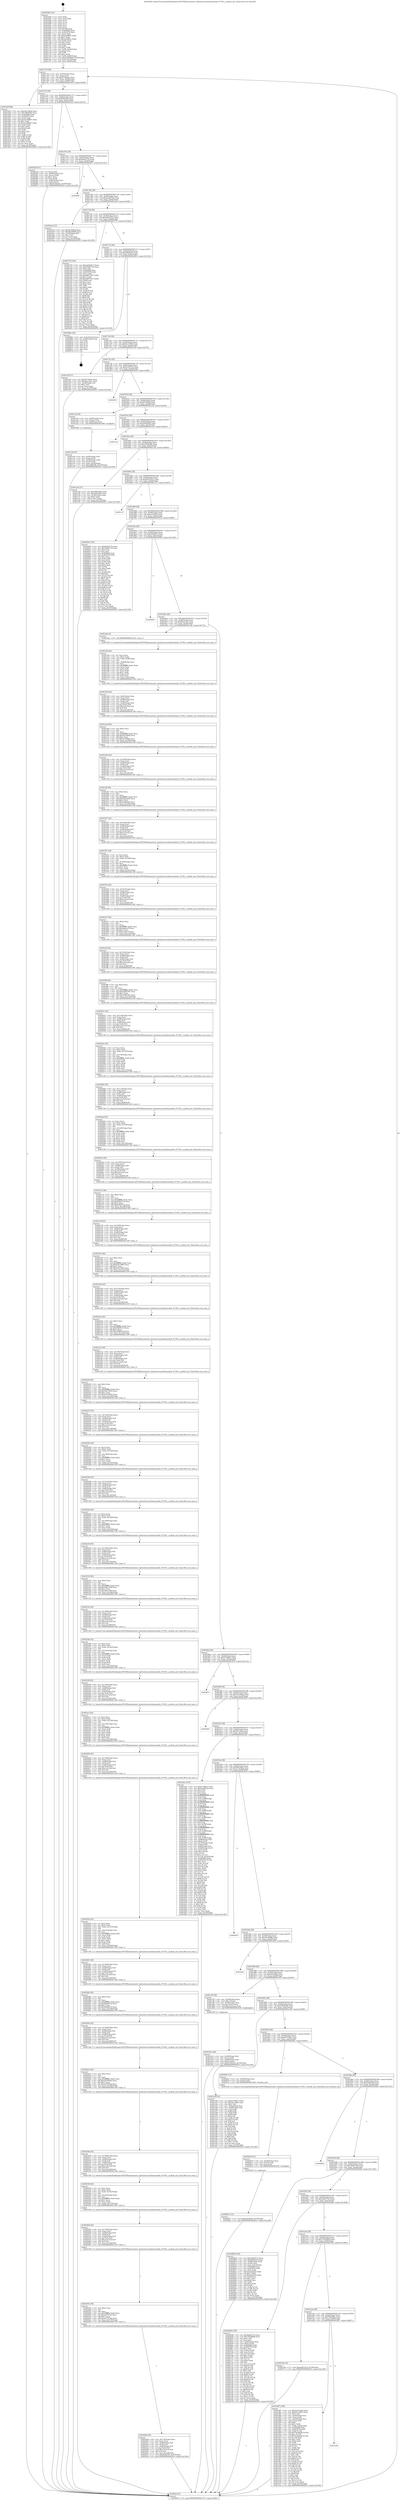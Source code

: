 digraph "0x4016d0" {
  label = "0x4016d0 (/mnt/c/Users/mathe/Desktop/tcc/POCII/binaries/extr_hashcatsrcmodulesmodule_07100.c_module_init_Final-ollvm.out::main(0))"
  labelloc = "t"
  node[shape=record]

  Entry [label="",width=0.3,height=0.3,shape=circle,fillcolor=black,style=filled]
  "0x401735" [label="{
     0x401735 [29]\l
     | [instrs]\l
     &nbsp;&nbsp;0x401735 \<+3\>: mov -0x70(%rbp),%eax\l
     &nbsp;&nbsp;0x401738 \<+2\>: mov %eax,%ecx\l
     &nbsp;&nbsp;0x40173a \<+6\>: sub $0x9139e25a,%ecx\l
     &nbsp;&nbsp;0x401740 \<+6\>: mov %eax,-0x84(%rbp)\l
     &nbsp;&nbsp;0x401746 \<+6\>: mov %ecx,-0x88(%rbp)\l
     &nbsp;&nbsp;0x40174c \<+6\>: je 0000000000401d2f \<main+0x65f\>\l
  }"]
  "0x401d2f" [label="{
     0x401d2f [88]\l
     | [instrs]\l
     &nbsp;&nbsp;0x401d2f \<+5\>: mov $0x2e51d4eb,%eax\l
     &nbsp;&nbsp;0x401d34 \<+5\>: mov $0x78b64fde,%ecx\l
     &nbsp;&nbsp;0x401d39 \<+7\>: mov 0x4050b8,%edx\l
     &nbsp;&nbsp;0x401d40 \<+7\>: mov 0x405078,%esi\l
     &nbsp;&nbsp;0x401d47 \<+2\>: mov %edx,%edi\l
     &nbsp;&nbsp;0x401d49 \<+6\>: add $0x3a188967,%edi\l
     &nbsp;&nbsp;0x401d4f \<+3\>: sub $0x1,%edi\l
     &nbsp;&nbsp;0x401d52 \<+6\>: sub $0x3a188967,%edi\l
     &nbsp;&nbsp;0x401d58 \<+3\>: imul %edi,%edx\l
     &nbsp;&nbsp;0x401d5b \<+3\>: and $0x1,%edx\l
     &nbsp;&nbsp;0x401d5e \<+3\>: cmp $0x0,%edx\l
     &nbsp;&nbsp;0x401d61 \<+4\>: sete %r8b\l
     &nbsp;&nbsp;0x401d65 \<+3\>: cmp $0xa,%esi\l
     &nbsp;&nbsp;0x401d68 \<+4\>: setl %r9b\l
     &nbsp;&nbsp;0x401d6c \<+3\>: mov %r8b,%r10b\l
     &nbsp;&nbsp;0x401d6f \<+3\>: and %r9b,%r10b\l
     &nbsp;&nbsp;0x401d72 \<+3\>: xor %r9b,%r8b\l
     &nbsp;&nbsp;0x401d75 \<+3\>: or %r8b,%r10b\l
     &nbsp;&nbsp;0x401d78 \<+4\>: test $0x1,%r10b\l
     &nbsp;&nbsp;0x401d7c \<+3\>: cmovne %ecx,%eax\l
     &nbsp;&nbsp;0x401d7f \<+3\>: mov %eax,-0x70(%rbp)\l
     &nbsp;&nbsp;0x401d82 \<+5\>: jmp 000000000040291f \<main+0x124f\>\l
  }"]
  "0x401752" [label="{
     0x401752 [28]\l
     | [instrs]\l
     &nbsp;&nbsp;0x401752 \<+5\>: jmp 0000000000401757 \<main+0x87\>\l
     &nbsp;&nbsp;0x401757 \<+6\>: mov -0x84(%rbp),%eax\l
     &nbsp;&nbsp;0x40175d \<+5\>: sub $0x92fef165,%eax\l
     &nbsp;&nbsp;0x401762 \<+6\>: mov %eax,-0x8c(%rbp)\l
     &nbsp;&nbsp;0x401768 \<+6\>: je 00000000004025ed \<main+0xf1d\>\l
  }"]
  Exit [label="",width=0.3,height=0.3,shape=circle,fillcolor=black,style=filled,peripheries=2]
  "0x4025ed" [label="{
     0x4025ed [31]\l
     | [instrs]\l
     &nbsp;&nbsp;0x4025ed \<+2\>: xor %eax,%eax\l
     &nbsp;&nbsp;0x4025ef \<+4\>: mov -0x40(%rbp),%rcx\l
     &nbsp;&nbsp;0x4025f3 \<+2\>: mov (%rcx),%edx\l
     &nbsp;&nbsp;0x4025f5 \<+3\>: sub $0x1,%eax\l
     &nbsp;&nbsp;0x4025f8 \<+2\>: sub %eax,%edx\l
     &nbsp;&nbsp;0x4025fa \<+4\>: mov -0x40(%rbp),%rcx\l
     &nbsp;&nbsp;0x4025fe \<+2\>: mov %edx,(%rcx)\l
     &nbsp;&nbsp;0x402600 \<+7\>: movl $0x9139e25a,-0x70(%rbp)\l
     &nbsp;&nbsp;0x402607 \<+5\>: jmp 000000000040291f \<main+0x124f\>\l
  }"]
  "0x40176e" [label="{
     0x40176e [28]\l
     | [instrs]\l
     &nbsp;&nbsp;0x40176e \<+5\>: jmp 0000000000401773 \<main+0xa3\>\l
     &nbsp;&nbsp;0x401773 \<+6\>: mov -0x84(%rbp),%eax\l
     &nbsp;&nbsp;0x401779 \<+5\>: sub $0x9ab4317b,%eax\l
     &nbsp;&nbsp;0x40177e \<+6\>: mov %eax,-0x90(%rbp)\l
     &nbsp;&nbsp;0x401784 \<+6\>: je 00000000004028f7 \<main+0x1227\>\l
  }"]
  "0x402627" [label="{
     0x402627 [12]\l
     | [instrs]\l
     &nbsp;&nbsp;0x402627 \<+7\>: movl $0xec41f032,-0x70(%rbp)\l
     &nbsp;&nbsp;0x40262e \<+5\>: jmp 000000000040291f \<main+0x124f\>\l
  }"]
  "0x4028f7" [label="{
     0x4028f7\l
  }", style=dashed]
  "0x40178a" [label="{
     0x40178a [28]\l
     | [instrs]\l
     &nbsp;&nbsp;0x40178a \<+5\>: jmp 000000000040178f \<main+0xbf\>\l
     &nbsp;&nbsp;0x40178f \<+6\>: mov -0x84(%rbp),%eax\l
     &nbsp;&nbsp;0x401795 \<+5\>: sub $0xa2eb9744,%eax\l
     &nbsp;&nbsp;0x40179a \<+6\>: mov %eax,-0x94(%rbp)\l
     &nbsp;&nbsp;0x4017a0 \<+6\>: je 0000000000401bc4 \<main+0x4f4\>\l
  }"]
  "0x402618" [label="{
     0x402618 [15]\l
     | [instrs]\l
     &nbsp;&nbsp;0x402618 \<+4\>: mov -0x48(%rbp),%rax\l
     &nbsp;&nbsp;0x40261c \<+3\>: mov (%rax),%rax\l
     &nbsp;&nbsp;0x40261f \<+3\>: mov %rax,%rdi\l
     &nbsp;&nbsp;0x402622 \<+5\>: call 0000000000401030 \<free@plt\>\l
     | [calls]\l
     &nbsp;&nbsp;0x401030 \{1\} (unknown)\l
  }"]
  "0x401bc4" [label="{
     0x401bc4 [27]\l
     | [instrs]\l
     &nbsp;&nbsp;0x401bc4 \<+5\>: mov $0xda7b84ef,%eax\l
     &nbsp;&nbsp;0x401bc9 \<+5\>: mov $0x38c268d8,%ecx\l
     &nbsp;&nbsp;0x401bce \<+3\>: mov -0x35(%rbp),%dl\l
     &nbsp;&nbsp;0x401bd1 \<+3\>: test $0x1,%dl\l
     &nbsp;&nbsp;0x401bd4 \<+3\>: cmovne %ecx,%eax\l
     &nbsp;&nbsp;0x401bd7 \<+3\>: mov %eax,-0x70(%rbp)\l
     &nbsp;&nbsp;0x401bda \<+5\>: jmp 000000000040291f \<main+0x124f\>\l
  }"]
  "0x4017a6" [label="{
     0x4017a6 [28]\l
     | [instrs]\l
     &nbsp;&nbsp;0x4017a6 \<+5\>: jmp 00000000004017ab \<main+0xdb\>\l
     &nbsp;&nbsp;0x4017ab \<+6\>: mov -0x84(%rbp),%eax\l
     &nbsp;&nbsp;0x4017b1 \<+5\>: sub $0xa4653210,%eax\l
     &nbsp;&nbsp;0x4017b6 \<+6\>: mov %eax,-0x98(%rbp)\l
     &nbsp;&nbsp;0x4017bc \<+6\>: je 0000000000402776 \<main+0x10a6\>\l
  }"]
  "0x4025b9" [label="{
     0x4025b9 [52]\l
     | [instrs]\l
     &nbsp;&nbsp;0x4025b9 \<+6\>: mov -0x174(%rbp),%ecx\l
     &nbsp;&nbsp;0x4025bf \<+3\>: imul %eax,%ecx\l
     &nbsp;&nbsp;0x4025c2 \<+4\>: mov -0x48(%rbp),%r8\l
     &nbsp;&nbsp;0x4025c6 \<+3\>: mov (%r8),%r8\l
     &nbsp;&nbsp;0x4025c9 \<+4\>: mov -0x40(%rbp),%r9\l
     &nbsp;&nbsp;0x4025cd \<+3\>: movslq (%r9),%r9\l
     &nbsp;&nbsp;0x4025d0 \<+7\>: imul $0x1e0,%r9,%r9\l
     &nbsp;&nbsp;0x4025d7 \<+3\>: add %r9,%r8\l
     &nbsp;&nbsp;0x4025da \<+7\>: mov %ecx,0x1d8(%r8)\l
     &nbsp;&nbsp;0x4025e1 \<+7\>: movl $0x92fef165,-0x70(%rbp)\l
     &nbsp;&nbsp;0x4025e8 \<+5\>: jmp 000000000040291f \<main+0x124f\>\l
  }"]
  "0x402776" [label="{
     0x402776 [144]\l
     | [instrs]\l
     &nbsp;&nbsp;0x402776 \<+5\>: mov $0xed429513,%eax\l
     &nbsp;&nbsp;0x40277b \<+5\>: mov $0x50d8735e,%ecx\l
     &nbsp;&nbsp;0x402780 \<+2\>: mov $0x1,%dl\l
     &nbsp;&nbsp;0x402782 \<+7\>: mov 0x4050b8,%esi\l
     &nbsp;&nbsp;0x402789 \<+7\>: mov 0x405078,%edi\l
     &nbsp;&nbsp;0x402790 \<+3\>: mov %esi,%r8d\l
     &nbsp;&nbsp;0x402793 \<+7\>: sub $0xd48719e7,%r8d\l
     &nbsp;&nbsp;0x40279a \<+4\>: sub $0x1,%r8d\l
     &nbsp;&nbsp;0x40279e \<+7\>: add $0xd48719e7,%r8d\l
     &nbsp;&nbsp;0x4027a5 \<+4\>: imul %r8d,%esi\l
     &nbsp;&nbsp;0x4027a9 \<+3\>: and $0x1,%esi\l
     &nbsp;&nbsp;0x4027ac \<+3\>: cmp $0x0,%esi\l
     &nbsp;&nbsp;0x4027af \<+4\>: sete %r9b\l
     &nbsp;&nbsp;0x4027b3 \<+3\>: cmp $0xa,%edi\l
     &nbsp;&nbsp;0x4027b6 \<+4\>: setl %r10b\l
     &nbsp;&nbsp;0x4027ba \<+3\>: mov %r9b,%r11b\l
     &nbsp;&nbsp;0x4027bd \<+4\>: xor $0xff,%r11b\l
     &nbsp;&nbsp;0x4027c1 \<+3\>: mov %r10b,%bl\l
     &nbsp;&nbsp;0x4027c4 \<+3\>: xor $0xff,%bl\l
     &nbsp;&nbsp;0x4027c7 \<+3\>: xor $0x0,%dl\l
     &nbsp;&nbsp;0x4027ca \<+3\>: mov %r11b,%r14b\l
     &nbsp;&nbsp;0x4027cd \<+4\>: and $0x0,%r14b\l
     &nbsp;&nbsp;0x4027d1 \<+3\>: and %dl,%r9b\l
     &nbsp;&nbsp;0x4027d4 \<+3\>: mov %bl,%r15b\l
     &nbsp;&nbsp;0x4027d7 \<+4\>: and $0x0,%r15b\l
     &nbsp;&nbsp;0x4027db \<+3\>: and %dl,%r10b\l
     &nbsp;&nbsp;0x4027de \<+3\>: or %r9b,%r14b\l
     &nbsp;&nbsp;0x4027e1 \<+3\>: or %r10b,%r15b\l
     &nbsp;&nbsp;0x4027e4 \<+3\>: xor %r15b,%r14b\l
     &nbsp;&nbsp;0x4027e7 \<+3\>: or %bl,%r11b\l
     &nbsp;&nbsp;0x4027ea \<+4\>: xor $0xff,%r11b\l
     &nbsp;&nbsp;0x4027ee \<+3\>: or $0x0,%dl\l
     &nbsp;&nbsp;0x4027f1 \<+3\>: and %dl,%r11b\l
     &nbsp;&nbsp;0x4027f4 \<+3\>: or %r11b,%r14b\l
     &nbsp;&nbsp;0x4027f7 \<+4\>: test $0x1,%r14b\l
     &nbsp;&nbsp;0x4027fb \<+3\>: cmovne %ecx,%eax\l
     &nbsp;&nbsp;0x4027fe \<+3\>: mov %eax,-0x70(%rbp)\l
     &nbsp;&nbsp;0x402801 \<+5\>: jmp 000000000040291f \<main+0x124f\>\l
  }"]
  "0x4017c2" [label="{
     0x4017c2 [28]\l
     | [instrs]\l
     &nbsp;&nbsp;0x4017c2 \<+5\>: jmp 00000000004017c7 \<main+0xf7\>\l
     &nbsp;&nbsp;0x4017c7 \<+6\>: mov -0x84(%rbp),%eax\l
     &nbsp;&nbsp;0x4017cd \<+5\>: sub $0xa49d5ac0,%eax\l
     &nbsp;&nbsp;0x4017d2 \<+6\>: mov %eax,-0x9c(%rbp)\l
     &nbsp;&nbsp;0x4017d8 \<+6\>: je 000000000040286c \<main+0x119c\>\l
  }"]
  "0x402591" [label="{
     0x402591 [40]\l
     | [instrs]\l
     &nbsp;&nbsp;0x402591 \<+5\>: mov $0x2,%ecx\l
     &nbsp;&nbsp;0x402596 \<+1\>: cltd\l
     &nbsp;&nbsp;0x402597 \<+2\>: idiv %ecx\l
     &nbsp;&nbsp;0x402599 \<+6\>: imul $0xfffffffe,%edx,%ecx\l
     &nbsp;&nbsp;0x40259f \<+6\>: sub $0xedc7d7da,%ecx\l
     &nbsp;&nbsp;0x4025a5 \<+3\>: add $0x1,%ecx\l
     &nbsp;&nbsp;0x4025a8 \<+6\>: add $0xedc7d7da,%ecx\l
     &nbsp;&nbsp;0x4025ae \<+6\>: mov %ecx,-0x174(%rbp)\l
     &nbsp;&nbsp;0x4025b4 \<+5\>: call 0000000000401160 \<next_i\>\l
     | [calls]\l
     &nbsp;&nbsp;0x401160 \{1\} (/mnt/c/Users/mathe/Desktop/tcc/POCII/binaries/extr_hashcatsrcmodulesmodule_07100.c_module_init_Final-ollvm.out::next_i)\l
  }"]
  "0x40286c" [label="{
     0x40286c [18]\l
     | [instrs]\l
     &nbsp;&nbsp;0x40286c \<+3\>: mov -0x2c(%rbp),%eax\l
     &nbsp;&nbsp;0x40286f \<+4\>: lea -0x28(%rbp),%rsp\l
     &nbsp;&nbsp;0x402873 \<+1\>: pop %rbx\l
     &nbsp;&nbsp;0x402874 \<+2\>: pop %r12\l
     &nbsp;&nbsp;0x402876 \<+2\>: pop %r13\l
     &nbsp;&nbsp;0x402878 \<+2\>: pop %r14\l
     &nbsp;&nbsp;0x40287a \<+2\>: pop %r15\l
     &nbsp;&nbsp;0x40287c \<+1\>: pop %rbp\l
     &nbsp;&nbsp;0x40287d \<+1\>: ret\l
  }"]
  "0x4017de" [label="{
     0x4017de [28]\l
     | [instrs]\l
     &nbsp;&nbsp;0x4017de \<+5\>: jmp 00000000004017e3 \<main+0x113\>\l
     &nbsp;&nbsp;0x4017e3 \<+6\>: mov -0x84(%rbp),%eax\l
     &nbsp;&nbsp;0x4017e9 \<+5\>: sub $0xb6c15d55,%eax\l
     &nbsp;&nbsp;0x4017ee \<+6\>: mov %eax,-0xa0(%rbp)\l
     &nbsp;&nbsp;0x4017f4 \<+6\>: je 0000000000401e2f \<main+0x75f\>\l
  }"]
  "0x402564" [label="{
     0x402564 [45]\l
     | [instrs]\l
     &nbsp;&nbsp;0x402564 \<+6\>: mov -0x170(%rbp),%ecx\l
     &nbsp;&nbsp;0x40256a \<+3\>: imul %eax,%ecx\l
     &nbsp;&nbsp;0x40256d \<+4\>: mov -0x48(%rbp),%r8\l
     &nbsp;&nbsp;0x402571 \<+3\>: mov (%r8),%r8\l
     &nbsp;&nbsp;0x402574 \<+4\>: mov -0x40(%rbp),%r9\l
     &nbsp;&nbsp;0x402578 \<+3\>: movslq (%r9),%r9\l
     &nbsp;&nbsp;0x40257b \<+7\>: imul $0x1e0,%r9,%r9\l
     &nbsp;&nbsp;0x402582 \<+3\>: add %r9,%r8\l
     &nbsp;&nbsp;0x402585 \<+7\>: mov %ecx,0x1d4(%r8)\l
     &nbsp;&nbsp;0x40258c \<+5\>: call 0000000000401160 \<next_i\>\l
     | [calls]\l
     &nbsp;&nbsp;0x401160 \{1\} (/mnt/c/Users/mathe/Desktop/tcc/POCII/binaries/extr_hashcatsrcmodulesmodule_07100.c_module_init_Final-ollvm.out::next_i)\l
  }"]
  "0x401e2f" [label="{
     0x401e2f [27]\l
     | [instrs]\l
     &nbsp;&nbsp;0x401e2f \<+5\>: mov $0x497764d1,%eax\l
     &nbsp;&nbsp;0x401e34 \<+5\>: mov $0xf4221a61,%ecx\l
     &nbsp;&nbsp;0x401e39 \<+3\>: mov -0x2d(%rbp),%dl\l
     &nbsp;&nbsp;0x401e3c \<+3\>: test $0x1,%dl\l
     &nbsp;&nbsp;0x401e3f \<+3\>: cmovne %ecx,%eax\l
     &nbsp;&nbsp;0x401e42 \<+3\>: mov %eax,-0x70(%rbp)\l
     &nbsp;&nbsp;0x401e45 \<+5\>: jmp 000000000040291f \<main+0x124f\>\l
  }"]
  "0x4017fa" [label="{
     0x4017fa [28]\l
     | [instrs]\l
     &nbsp;&nbsp;0x4017fa \<+5\>: jmp 00000000004017ff \<main+0x12f\>\l
     &nbsp;&nbsp;0x4017ff \<+6\>: mov -0x84(%rbp),%eax\l
     &nbsp;&nbsp;0x401805 \<+5\>: sub $0xbc25f723,%eax\l
     &nbsp;&nbsp;0x40180a \<+6\>: mov %eax,-0xa4(%rbp)\l
     &nbsp;&nbsp;0x401810 \<+6\>: je 000000000040263f \<main+0xf6f\>\l
  }"]
  "0x402538" [label="{
     0x402538 [44]\l
     | [instrs]\l
     &nbsp;&nbsp;0x402538 \<+2\>: xor %ecx,%ecx\l
     &nbsp;&nbsp;0x40253a \<+5\>: mov $0x2,%edx\l
     &nbsp;&nbsp;0x40253f \<+6\>: mov %edx,-0x16c(%rbp)\l
     &nbsp;&nbsp;0x402545 \<+1\>: cltd\l
     &nbsp;&nbsp;0x402546 \<+6\>: mov -0x16c(%rbp),%esi\l
     &nbsp;&nbsp;0x40254c \<+2\>: idiv %esi\l
     &nbsp;&nbsp;0x40254e \<+6\>: imul $0xfffffffe,%edx,%edx\l
     &nbsp;&nbsp;0x402554 \<+3\>: sub $0x1,%ecx\l
     &nbsp;&nbsp;0x402557 \<+2\>: sub %ecx,%edx\l
     &nbsp;&nbsp;0x402559 \<+6\>: mov %edx,-0x170(%rbp)\l
     &nbsp;&nbsp;0x40255f \<+5\>: call 0000000000401160 \<next_i\>\l
     | [calls]\l
     &nbsp;&nbsp;0x401160 \{1\} (/mnt/c/Users/mathe/Desktop/tcc/POCII/binaries/extr_hashcatsrcmodulesmodule_07100.c_module_init_Final-ollvm.out::next_i)\l
  }"]
  "0x40263f" [label="{
     0x40263f\l
  }", style=dashed]
  "0x401816" [label="{
     0x401816 [28]\l
     | [instrs]\l
     &nbsp;&nbsp;0x401816 \<+5\>: jmp 000000000040181b \<main+0x14b\>\l
     &nbsp;&nbsp;0x40181b \<+6\>: mov -0x84(%rbp),%eax\l
     &nbsp;&nbsp;0x401821 \<+5\>: sub $0xda7b84ef,%eax\l
     &nbsp;&nbsp;0x401826 \<+6\>: mov %eax,-0xa8(%rbp)\l
     &nbsp;&nbsp;0x40182c \<+6\>: je 0000000000401caf \<main+0x5df\>\l
  }"]
  "0x40250b" [label="{
     0x40250b [45]\l
     | [instrs]\l
     &nbsp;&nbsp;0x40250b \<+6\>: mov -0x168(%rbp),%ecx\l
     &nbsp;&nbsp;0x402511 \<+3\>: imul %eax,%ecx\l
     &nbsp;&nbsp;0x402514 \<+4\>: mov -0x48(%rbp),%r8\l
     &nbsp;&nbsp;0x402518 \<+3\>: mov (%r8),%r8\l
     &nbsp;&nbsp;0x40251b \<+4\>: mov -0x40(%rbp),%r9\l
     &nbsp;&nbsp;0x40251f \<+3\>: movslq (%r9),%r9\l
     &nbsp;&nbsp;0x402522 \<+7\>: imul $0x1e0,%r9,%r9\l
     &nbsp;&nbsp;0x402529 \<+3\>: add %r9,%r8\l
     &nbsp;&nbsp;0x40252c \<+7\>: mov %ecx,0x1d0(%r8)\l
     &nbsp;&nbsp;0x402533 \<+5\>: call 0000000000401160 \<next_i\>\l
     | [calls]\l
     &nbsp;&nbsp;0x401160 \{1\} (/mnt/c/Users/mathe/Desktop/tcc/POCII/binaries/extr_hashcatsrcmodulesmodule_07100.c_module_init_Final-ollvm.out::next_i)\l
  }"]
  "0x401caf" [label="{
     0x401caf [16]\l
     | [instrs]\l
     &nbsp;&nbsp;0x401caf \<+4\>: mov -0x60(%rbp),%rax\l
     &nbsp;&nbsp;0x401cb3 \<+3\>: mov (%rax),%rax\l
     &nbsp;&nbsp;0x401cb6 \<+4\>: mov 0x8(%rax),%rdi\l
     &nbsp;&nbsp;0x401cba \<+5\>: call 0000000000401060 \<atoi@plt\>\l
     | [calls]\l
     &nbsp;&nbsp;0x401060 \{1\} (unknown)\l
  }"]
  "0x401832" [label="{
     0x401832 [28]\l
     | [instrs]\l
     &nbsp;&nbsp;0x401832 \<+5\>: jmp 0000000000401837 \<main+0x167\>\l
     &nbsp;&nbsp;0x401837 \<+6\>: mov -0x84(%rbp),%eax\l
     &nbsp;&nbsp;0x40183d \<+5\>: sub $0xdab8da89,%eax\l
     &nbsp;&nbsp;0x401842 \<+6\>: mov %eax,-0xac(%rbp)\l
     &nbsp;&nbsp;0x401848 \<+6\>: je 0000000000401ca3 \<main+0x5d3\>\l
  }"]
  "0x4024e3" [label="{
     0x4024e3 [40]\l
     | [instrs]\l
     &nbsp;&nbsp;0x4024e3 \<+5\>: mov $0x2,%ecx\l
     &nbsp;&nbsp;0x4024e8 \<+1\>: cltd\l
     &nbsp;&nbsp;0x4024e9 \<+2\>: idiv %ecx\l
     &nbsp;&nbsp;0x4024eb \<+6\>: imul $0xfffffffe,%edx,%ecx\l
     &nbsp;&nbsp;0x4024f1 \<+6\>: add $0xa031802d,%ecx\l
     &nbsp;&nbsp;0x4024f7 \<+3\>: add $0x1,%ecx\l
     &nbsp;&nbsp;0x4024fa \<+6\>: sub $0xa031802d,%ecx\l
     &nbsp;&nbsp;0x402500 \<+6\>: mov %ecx,-0x168(%rbp)\l
     &nbsp;&nbsp;0x402506 \<+5\>: call 0000000000401160 \<next_i\>\l
     | [calls]\l
     &nbsp;&nbsp;0x401160 \{1\} (/mnt/c/Users/mathe/Desktop/tcc/POCII/binaries/extr_hashcatsrcmodulesmodule_07100.c_module_init_Final-ollvm.out::next_i)\l
  }"]
  "0x401ca3" [label="{
     0x401ca3\l
  }", style=dashed]
  "0x40184e" [label="{
     0x40184e [28]\l
     | [instrs]\l
     &nbsp;&nbsp;0x40184e \<+5\>: jmp 0000000000401853 \<main+0x183\>\l
     &nbsp;&nbsp;0x401853 \<+6\>: mov -0x84(%rbp),%eax\l
     &nbsp;&nbsp;0x401859 \<+5\>: sub $0xe38853fb,%eax\l
     &nbsp;&nbsp;0x40185e \<+6\>: mov %eax,-0xb0(%rbp)\l
     &nbsp;&nbsp;0x401864 \<+6\>: je 0000000000401cda \<main+0x60a\>\l
  }"]
  "0x4024b6" [label="{
     0x4024b6 [45]\l
     | [instrs]\l
     &nbsp;&nbsp;0x4024b6 \<+6\>: mov -0x164(%rbp),%ecx\l
     &nbsp;&nbsp;0x4024bc \<+3\>: imul %eax,%ecx\l
     &nbsp;&nbsp;0x4024bf \<+4\>: mov -0x48(%rbp),%r8\l
     &nbsp;&nbsp;0x4024c3 \<+3\>: mov (%r8),%r8\l
     &nbsp;&nbsp;0x4024c6 \<+4\>: mov -0x40(%rbp),%r9\l
     &nbsp;&nbsp;0x4024ca \<+3\>: movslq (%r9),%r9\l
     &nbsp;&nbsp;0x4024cd \<+7\>: imul $0x1e0,%r9,%r9\l
     &nbsp;&nbsp;0x4024d4 \<+3\>: add %r9,%r8\l
     &nbsp;&nbsp;0x4024d7 \<+7\>: mov %ecx,0x198(%r8)\l
     &nbsp;&nbsp;0x4024de \<+5\>: call 0000000000401160 \<next_i\>\l
     | [calls]\l
     &nbsp;&nbsp;0x401160 \{1\} (/mnt/c/Users/mathe/Desktop/tcc/POCII/binaries/extr_hashcatsrcmodulesmodule_07100.c_module_init_Final-ollvm.out::next_i)\l
  }"]
  "0x401cda" [label="{
     0x401cda [27]\l
     | [instrs]\l
     &nbsp;&nbsp;0x401cda \<+5\>: mov $0x368cd4da,%eax\l
     &nbsp;&nbsp;0x401cdf \<+5\>: mov $0x3a0c5d42,%ecx\l
     &nbsp;&nbsp;0x401ce4 \<+3\>: mov -0x34(%rbp),%edx\l
     &nbsp;&nbsp;0x401ce7 \<+3\>: cmp $0x0,%edx\l
     &nbsp;&nbsp;0x401cea \<+3\>: cmove %ecx,%eax\l
     &nbsp;&nbsp;0x401ced \<+3\>: mov %eax,-0x70(%rbp)\l
     &nbsp;&nbsp;0x401cf0 \<+5\>: jmp 000000000040291f \<main+0x124f\>\l
  }"]
  "0x40186a" [label="{
     0x40186a [28]\l
     | [instrs]\l
     &nbsp;&nbsp;0x40186a \<+5\>: jmp 000000000040186f \<main+0x19f\>\l
     &nbsp;&nbsp;0x40186f \<+6\>: mov -0x84(%rbp),%eax\l
     &nbsp;&nbsp;0x401875 \<+5\>: sub $0xe6255d21,%eax\l
     &nbsp;&nbsp;0x40187a \<+6\>: mov %eax,-0xb4(%rbp)\l
     &nbsp;&nbsp;0x401880 \<+6\>: je 0000000000401c37 \<main+0x567\>\l
  }"]
  "0x40248e" [label="{
     0x40248e [40]\l
     | [instrs]\l
     &nbsp;&nbsp;0x40248e \<+5\>: mov $0x2,%ecx\l
     &nbsp;&nbsp;0x402493 \<+1\>: cltd\l
     &nbsp;&nbsp;0x402494 \<+2\>: idiv %ecx\l
     &nbsp;&nbsp;0x402496 \<+6\>: imul $0xfffffffe,%edx,%ecx\l
     &nbsp;&nbsp;0x40249c \<+6\>: sub $0x90dd0c23,%ecx\l
     &nbsp;&nbsp;0x4024a2 \<+3\>: add $0x1,%ecx\l
     &nbsp;&nbsp;0x4024a5 \<+6\>: add $0x90dd0c23,%ecx\l
     &nbsp;&nbsp;0x4024ab \<+6\>: mov %ecx,-0x164(%rbp)\l
     &nbsp;&nbsp;0x4024b1 \<+5\>: call 0000000000401160 \<next_i\>\l
     | [calls]\l
     &nbsp;&nbsp;0x401160 \{1\} (/mnt/c/Users/mathe/Desktop/tcc/POCII/binaries/extr_hashcatsrcmodulesmodule_07100.c_module_init_Final-ollvm.out::next_i)\l
  }"]
  "0x401c37" [label="{
     0x401c37\l
  }", style=dashed]
  "0x401886" [label="{
     0x401886 [28]\l
     | [instrs]\l
     &nbsp;&nbsp;0x401886 \<+5\>: jmp 000000000040188b \<main+0x1bb\>\l
     &nbsp;&nbsp;0x40188b \<+6\>: mov -0x84(%rbp),%eax\l
     &nbsp;&nbsp;0x401891 \<+5\>: sub $0xec41f032,%eax\l
     &nbsp;&nbsp;0x401896 \<+6\>: mov %eax,-0xb8(%rbp)\l
     &nbsp;&nbsp;0x40189c \<+6\>: je 0000000000402650 \<main+0xf80\>\l
  }"]
  "0x402461" [label="{
     0x402461 [45]\l
     | [instrs]\l
     &nbsp;&nbsp;0x402461 \<+6\>: mov -0x160(%rbp),%ecx\l
     &nbsp;&nbsp;0x402467 \<+3\>: imul %eax,%ecx\l
     &nbsp;&nbsp;0x40246a \<+4\>: mov -0x48(%rbp),%r8\l
     &nbsp;&nbsp;0x40246e \<+3\>: mov (%r8),%r8\l
     &nbsp;&nbsp;0x402471 \<+4\>: mov -0x40(%rbp),%r9\l
     &nbsp;&nbsp;0x402475 \<+3\>: movslq (%r9),%r9\l
     &nbsp;&nbsp;0x402478 \<+7\>: imul $0x1e0,%r9,%r9\l
     &nbsp;&nbsp;0x40247f \<+3\>: add %r9,%r8\l
     &nbsp;&nbsp;0x402482 \<+7\>: mov %ecx,0x194(%r8)\l
     &nbsp;&nbsp;0x402489 \<+5\>: call 0000000000401160 \<next_i\>\l
     | [calls]\l
     &nbsp;&nbsp;0x401160 \{1\} (/mnt/c/Users/mathe/Desktop/tcc/POCII/binaries/extr_hashcatsrcmodulesmodule_07100.c_module_init_Final-ollvm.out::next_i)\l
  }"]
  "0x402650" [label="{
     0x402650 [134]\l
     | [instrs]\l
     &nbsp;&nbsp;0x402650 \<+5\>: mov $0x9ab4317b,%eax\l
     &nbsp;&nbsp;0x402655 \<+5\>: mov $0x5a067152,%ecx\l
     &nbsp;&nbsp;0x40265a \<+2\>: mov $0x1,%dl\l
     &nbsp;&nbsp;0x40265c \<+2\>: xor %esi,%esi\l
     &nbsp;&nbsp;0x40265e \<+7\>: mov 0x4050b8,%edi\l
     &nbsp;&nbsp;0x402665 \<+8\>: mov 0x405078,%r8d\l
     &nbsp;&nbsp;0x40266d \<+3\>: sub $0x1,%esi\l
     &nbsp;&nbsp;0x402670 \<+3\>: mov %edi,%r9d\l
     &nbsp;&nbsp;0x402673 \<+3\>: add %esi,%r9d\l
     &nbsp;&nbsp;0x402676 \<+4\>: imul %r9d,%edi\l
     &nbsp;&nbsp;0x40267a \<+3\>: and $0x1,%edi\l
     &nbsp;&nbsp;0x40267d \<+3\>: cmp $0x0,%edi\l
     &nbsp;&nbsp;0x402680 \<+4\>: sete %r10b\l
     &nbsp;&nbsp;0x402684 \<+4\>: cmp $0xa,%r8d\l
     &nbsp;&nbsp;0x402688 \<+4\>: setl %r11b\l
     &nbsp;&nbsp;0x40268c \<+3\>: mov %r10b,%bl\l
     &nbsp;&nbsp;0x40268f \<+3\>: xor $0xff,%bl\l
     &nbsp;&nbsp;0x402692 \<+3\>: mov %r11b,%r14b\l
     &nbsp;&nbsp;0x402695 \<+4\>: xor $0xff,%r14b\l
     &nbsp;&nbsp;0x402699 \<+3\>: xor $0x1,%dl\l
     &nbsp;&nbsp;0x40269c \<+3\>: mov %bl,%r15b\l
     &nbsp;&nbsp;0x40269f \<+4\>: and $0xff,%r15b\l
     &nbsp;&nbsp;0x4026a3 \<+3\>: and %dl,%r10b\l
     &nbsp;&nbsp;0x4026a6 \<+3\>: mov %r14b,%r12b\l
     &nbsp;&nbsp;0x4026a9 \<+4\>: and $0xff,%r12b\l
     &nbsp;&nbsp;0x4026ad \<+3\>: and %dl,%r11b\l
     &nbsp;&nbsp;0x4026b0 \<+3\>: or %r10b,%r15b\l
     &nbsp;&nbsp;0x4026b3 \<+3\>: or %r11b,%r12b\l
     &nbsp;&nbsp;0x4026b6 \<+3\>: xor %r12b,%r15b\l
     &nbsp;&nbsp;0x4026b9 \<+3\>: or %r14b,%bl\l
     &nbsp;&nbsp;0x4026bc \<+3\>: xor $0xff,%bl\l
     &nbsp;&nbsp;0x4026bf \<+3\>: or $0x1,%dl\l
     &nbsp;&nbsp;0x4026c2 \<+2\>: and %dl,%bl\l
     &nbsp;&nbsp;0x4026c4 \<+3\>: or %bl,%r15b\l
     &nbsp;&nbsp;0x4026c7 \<+4\>: test $0x1,%r15b\l
     &nbsp;&nbsp;0x4026cb \<+3\>: cmovne %ecx,%eax\l
     &nbsp;&nbsp;0x4026ce \<+3\>: mov %eax,-0x70(%rbp)\l
     &nbsp;&nbsp;0x4026d1 \<+5\>: jmp 000000000040291f \<main+0x124f\>\l
  }"]
  "0x4018a2" [label="{
     0x4018a2 [28]\l
     | [instrs]\l
     &nbsp;&nbsp;0x4018a2 \<+5\>: jmp 00000000004018a7 \<main+0x1d7\>\l
     &nbsp;&nbsp;0x4018a7 \<+6\>: mov -0x84(%rbp),%eax\l
     &nbsp;&nbsp;0x4018ad \<+5\>: sub $0xed429513,%eax\l
     &nbsp;&nbsp;0x4018b2 \<+6\>: mov %eax,-0xbc(%rbp)\l
     &nbsp;&nbsp;0x4018b8 \<+6\>: je 000000000040290d \<main+0x123d\>\l
  }"]
  "0x40242d" [label="{
     0x40242d [52]\l
     | [instrs]\l
     &nbsp;&nbsp;0x40242d \<+2\>: xor %ecx,%ecx\l
     &nbsp;&nbsp;0x40242f \<+5\>: mov $0x2,%edx\l
     &nbsp;&nbsp;0x402434 \<+6\>: mov %edx,-0x15c(%rbp)\l
     &nbsp;&nbsp;0x40243a \<+1\>: cltd\l
     &nbsp;&nbsp;0x40243b \<+6\>: mov -0x15c(%rbp),%esi\l
     &nbsp;&nbsp;0x402441 \<+2\>: idiv %esi\l
     &nbsp;&nbsp;0x402443 \<+6\>: imul $0xfffffffe,%edx,%edx\l
     &nbsp;&nbsp;0x402449 \<+2\>: mov %ecx,%edi\l
     &nbsp;&nbsp;0x40244b \<+2\>: sub %edx,%edi\l
     &nbsp;&nbsp;0x40244d \<+2\>: mov %ecx,%edx\l
     &nbsp;&nbsp;0x40244f \<+3\>: sub $0x1,%edx\l
     &nbsp;&nbsp;0x402452 \<+2\>: add %edx,%edi\l
     &nbsp;&nbsp;0x402454 \<+2\>: sub %edi,%ecx\l
     &nbsp;&nbsp;0x402456 \<+6\>: mov %ecx,-0x160(%rbp)\l
     &nbsp;&nbsp;0x40245c \<+5\>: call 0000000000401160 \<next_i\>\l
     | [calls]\l
     &nbsp;&nbsp;0x401160 \{1\} (/mnt/c/Users/mathe/Desktop/tcc/POCII/binaries/extr_hashcatsrcmodulesmodule_07100.c_module_init_Final-ollvm.out::next_i)\l
  }"]
  "0x40290d" [label="{
     0x40290d\l
  }", style=dashed]
  "0x4018be" [label="{
     0x4018be [28]\l
     | [instrs]\l
     &nbsp;&nbsp;0x4018be \<+5\>: jmp 00000000004018c3 \<main+0x1f3\>\l
     &nbsp;&nbsp;0x4018c3 \<+6\>: mov -0x84(%rbp),%eax\l
     &nbsp;&nbsp;0x4018c9 \<+5\>: sub $0xf4221a61,%eax\l
     &nbsp;&nbsp;0x4018ce \<+6\>: mov %eax,-0xc0(%rbp)\l
     &nbsp;&nbsp;0x4018d4 \<+6\>: je 0000000000401e4a \<main+0x77a\>\l
  }"]
  "0x402400" [label="{
     0x402400 [45]\l
     | [instrs]\l
     &nbsp;&nbsp;0x402400 \<+6\>: mov -0x158(%rbp),%ecx\l
     &nbsp;&nbsp;0x402406 \<+3\>: imul %eax,%ecx\l
     &nbsp;&nbsp;0x402409 \<+4\>: mov -0x48(%rbp),%r8\l
     &nbsp;&nbsp;0x40240d \<+3\>: mov (%r8),%r8\l
     &nbsp;&nbsp;0x402410 \<+4\>: mov -0x40(%rbp),%r9\l
     &nbsp;&nbsp;0x402414 \<+3\>: movslq (%r9),%r9\l
     &nbsp;&nbsp;0x402417 \<+7\>: imul $0x1e0,%r9,%r9\l
     &nbsp;&nbsp;0x40241e \<+3\>: add %r9,%r8\l
     &nbsp;&nbsp;0x402421 \<+7\>: mov %ecx,0x190(%r8)\l
     &nbsp;&nbsp;0x402428 \<+5\>: call 0000000000401160 \<next_i\>\l
     | [calls]\l
     &nbsp;&nbsp;0x401160 \{1\} (/mnt/c/Users/mathe/Desktop/tcc/POCII/binaries/extr_hashcatsrcmodulesmodule_07100.c_module_init_Final-ollvm.out::next_i)\l
  }"]
  "0x401e4a" [label="{
     0x401e4a [5]\l
     | [instrs]\l
     &nbsp;&nbsp;0x401e4a \<+5\>: call 0000000000401160 \<next_i\>\l
     | [calls]\l
     &nbsp;&nbsp;0x401160 \{1\} (/mnt/c/Users/mathe/Desktop/tcc/POCII/binaries/extr_hashcatsrcmodulesmodule_07100.c_module_init_Final-ollvm.out::next_i)\l
  }"]
  "0x4018da" [label="{
     0x4018da [28]\l
     | [instrs]\l
     &nbsp;&nbsp;0x4018da \<+5\>: jmp 00000000004018df \<main+0x20f\>\l
     &nbsp;&nbsp;0x4018df \<+6\>: mov -0x84(%rbp),%eax\l
     &nbsp;&nbsp;0x4018e5 \<+5\>: sub $0xfc7ddba7,%eax\l
     &nbsp;&nbsp;0x4018ea \<+6\>: mov %eax,-0xc4(%rbp)\l
     &nbsp;&nbsp;0x4018f0 \<+6\>: je 000000000040287e \<main+0x11ae\>\l
  }"]
  "0x4023cc" [label="{
     0x4023cc [52]\l
     | [instrs]\l
     &nbsp;&nbsp;0x4023cc \<+2\>: xor %ecx,%ecx\l
     &nbsp;&nbsp;0x4023ce \<+5\>: mov $0x2,%edx\l
     &nbsp;&nbsp;0x4023d3 \<+6\>: mov %edx,-0x154(%rbp)\l
     &nbsp;&nbsp;0x4023d9 \<+1\>: cltd\l
     &nbsp;&nbsp;0x4023da \<+6\>: mov -0x154(%rbp),%esi\l
     &nbsp;&nbsp;0x4023e0 \<+2\>: idiv %esi\l
     &nbsp;&nbsp;0x4023e2 \<+6\>: imul $0xfffffffe,%edx,%edx\l
     &nbsp;&nbsp;0x4023e8 \<+2\>: mov %ecx,%edi\l
     &nbsp;&nbsp;0x4023ea \<+2\>: sub %edx,%edi\l
     &nbsp;&nbsp;0x4023ec \<+2\>: mov %ecx,%edx\l
     &nbsp;&nbsp;0x4023ee \<+3\>: sub $0x1,%edx\l
     &nbsp;&nbsp;0x4023f1 \<+2\>: add %edx,%edi\l
     &nbsp;&nbsp;0x4023f3 \<+2\>: sub %edi,%ecx\l
     &nbsp;&nbsp;0x4023f5 \<+6\>: mov %ecx,-0x158(%rbp)\l
     &nbsp;&nbsp;0x4023fb \<+5\>: call 0000000000401160 \<next_i\>\l
     | [calls]\l
     &nbsp;&nbsp;0x401160 \{1\} (/mnt/c/Users/mathe/Desktop/tcc/POCII/binaries/extr_hashcatsrcmodulesmodule_07100.c_module_init_Final-ollvm.out::next_i)\l
  }"]
  "0x40287e" [label="{
     0x40287e\l
  }", style=dashed]
  "0x4018f6" [label="{
     0x4018f6 [28]\l
     | [instrs]\l
     &nbsp;&nbsp;0x4018f6 \<+5\>: jmp 00000000004018fb \<main+0x22b\>\l
     &nbsp;&nbsp;0x4018fb \<+6\>: mov -0x84(%rbp),%eax\l
     &nbsp;&nbsp;0x401901 \<+5\>: sub $0x2e51d4eb,%eax\l
     &nbsp;&nbsp;0x401906 \<+6\>: mov %eax,-0xc8(%rbp)\l
     &nbsp;&nbsp;0x40190c \<+6\>: je 00000000004028d5 \<main+0x1205\>\l
  }"]
  "0x40239f" [label="{
     0x40239f [45]\l
     | [instrs]\l
     &nbsp;&nbsp;0x40239f \<+6\>: mov -0x150(%rbp),%ecx\l
     &nbsp;&nbsp;0x4023a5 \<+3\>: imul %eax,%ecx\l
     &nbsp;&nbsp;0x4023a8 \<+4\>: mov -0x48(%rbp),%r8\l
     &nbsp;&nbsp;0x4023ac \<+3\>: mov (%r8),%r8\l
     &nbsp;&nbsp;0x4023af \<+4\>: mov -0x40(%rbp),%r9\l
     &nbsp;&nbsp;0x4023b3 \<+3\>: movslq (%r9),%r9\l
     &nbsp;&nbsp;0x4023b6 \<+7\>: imul $0x1e0,%r9,%r9\l
     &nbsp;&nbsp;0x4023bd \<+3\>: add %r9,%r8\l
     &nbsp;&nbsp;0x4023c0 \<+7\>: mov %ecx,0x18c(%r8)\l
     &nbsp;&nbsp;0x4023c7 \<+5\>: call 0000000000401160 \<next_i\>\l
     | [calls]\l
     &nbsp;&nbsp;0x401160 \{1\} (/mnt/c/Users/mathe/Desktop/tcc/POCII/binaries/extr_hashcatsrcmodulesmodule_07100.c_module_init_Final-ollvm.out::next_i)\l
  }"]
  "0x4028d5" [label="{
     0x4028d5\l
  }", style=dashed]
  "0x401912" [label="{
     0x401912 [28]\l
     | [instrs]\l
     &nbsp;&nbsp;0x401912 \<+5\>: jmp 0000000000401917 \<main+0x247\>\l
     &nbsp;&nbsp;0x401917 \<+6\>: mov -0x84(%rbp),%eax\l
     &nbsp;&nbsp;0x40191d \<+5\>: sub $0x2fc1c9bc,%eax\l
     &nbsp;&nbsp;0x401922 \<+6\>: mov %eax,-0xcc(%rbp)\l
     &nbsp;&nbsp;0x401928 \<+6\>: je 0000000000401ab1 \<main+0x3e1\>\l
  }"]
  "0x40236b" [label="{
     0x40236b [52]\l
     | [instrs]\l
     &nbsp;&nbsp;0x40236b \<+2\>: xor %ecx,%ecx\l
     &nbsp;&nbsp;0x40236d \<+5\>: mov $0x2,%edx\l
     &nbsp;&nbsp;0x402372 \<+6\>: mov %edx,-0x14c(%rbp)\l
     &nbsp;&nbsp;0x402378 \<+1\>: cltd\l
     &nbsp;&nbsp;0x402379 \<+6\>: mov -0x14c(%rbp),%esi\l
     &nbsp;&nbsp;0x40237f \<+2\>: idiv %esi\l
     &nbsp;&nbsp;0x402381 \<+6\>: imul $0xfffffffe,%edx,%edx\l
     &nbsp;&nbsp;0x402387 \<+2\>: mov %ecx,%edi\l
     &nbsp;&nbsp;0x402389 \<+2\>: sub %edx,%edi\l
     &nbsp;&nbsp;0x40238b \<+2\>: mov %ecx,%edx\l
     &nbsp;&nbsp;0x40238d \<+3\>: sub $0x1,%edx\l
     &nbsp;&nbsp;0x402390 \<+2\>: add %edx,%edi\l
     &nbsp;&nbsp;0x402392 \<+2\>: sub %edi,%ecx\l
     &nbsp;&nbsp;0x402394 \<+6\>: mov %ecx,-0x150(%rbp)\l
     &nbsp;&nbsp;0x40239a \<+5\>: call 0000000000401160 \<next_i\>\l
     | [calls]\l
     &nbsp;&nbsp;0x401160 \{1\} (/mnt/c/Users/mathe/Desktop/tcc/POCII/binaries/extr_hashcatsrcmodulesmodule_07100.c_module_init_Final-ollvm.out::next_i)\l
  }"]
  "0x401ab1" [label="{
     0x401ab1 [275]\l
     | [instrs]\l
     &nbsp;&nbsp;0x401ab1 \<+5\>: mov $0xfc7ddba7,%eax\l
     &nbsp;&nbsp;0x401ab6 \<+5\>: mov $0xa2eb9744,%ecx\l
     &nbsp;&nbsp;0x401abb \<+2\>: mov $0x1,%dl\l
     &nbsp;&nbsp;0x401abd \<+2\>: xor %esi,%esi\l
     &nbsp;&nbsp;0x401abf \<+3\>: mov %rsp,%rdi\l
     &nbsp;&nbsp;0x401ac2 \<+4\>: add $0xfffffffffffffff0,%rdi\l
     &nbsp;&nbsp;0x401ac6 \<+3\>: mov %rdi,%rsp\l
     &nbsp;&nbsp;0x401ac9 \<+4\>: mov %rdi,-0x68(%rbp)\l
     &nbsp;&nbsp;0x401acd \<+3\>: mov %rsp,%rdi\l
     &nbsp;&nbsp;0x401ad0 \<+4\>: add $0xfffffffffffffff0,%rdi\l
     &nbsp;&nbsp;0x401ad4 \<+3\>: mov %rdi,%rsp\l
     &nbsp;&nbsp;0x401ad7 \<+3\>: mov %rsp,%r8\l
     &nbsp;&nbsp;0x401ada \<+4\>: add $0xfffffffffffffff0,%r8\l
     &nbsp;&nbsp;0x401ade \<+3\>: mov %r8,%rsp\l
     &nbsp;&nbsp;0x401ae1 \<+4\>: mov %r8,-0x60(%rbp)\l
     &nbsp;&nbsp;0x401ae5 \<+3\>: mov %rsp,%r8\l
     &nbsp;&nbsp;0x401ae8 \<+4\>: add $0xfffffffffffffff0,%r8\l
     &nbsp;&nbsp;0x401aec \<+3\>: mov %r8,%rsp\l
     &nbsp;&nbsp;0x401aef \<+4\>: mov %r8,-0x58(%rbp)\l
     &nbsp;&nbsp;0x401af3 \<+3\>: mov %rsp,%r8\l
     &nbsp;&nbsp;0x401af6 \<+4\>: add $0xfffffffffffffff0,%r8\l
     &nbsp;&nbsp;0x401afa \<+3\>: mov %r8,%rsp\l
     &nbsp;&nbsp;0x401afd \<+4\>: mov %r8,-0x50(%rbp)\l
     &nbsp;&nbsp;0x401b01 \<+3\>: mov %rsp,%r8\l
     &nbsp;&nbsp;0x401b04 \<+4\>: add $0xfffffffffffffff0,%r8\l
     &nbsp;&nbsp;0x401b08 \<+3\>: mov %r8,%rsp\l
     &nbsp;&nbsp;0x401b0b \<+4\>: mov %r8,-0x48(%rbp)\l
     &nbsp;&nbsp;0x401b0f \<+3\>: mov %rsp,%r8\l
     &nbsp;&nbsp;0x401b12 \<+4\>: add $0xfffffffffffffff0,%r8\l
     &nbsp;&nbsp;0x401b16 \<+3\>: mov %r8,%rsp\l
     &nbsp;&nbsp;0x401b19 \<+4\>: mov %r8,-0x40(%rbp)\l
     &nbsp;&nbsp;0x401b1d \<+4\>: mov -0x68(%rbp),%r8\l
     &nbsp;&nbsp;0x401b21 \<+7\>: movl $0x0,(%r8)\l
     &nbsp;&nbsp;0x401b28 \<+4\>: mov -0x74(%rbp),%r9d\l
     &nbsp;&nbsp;0x401b2c \<+3\>: mov %r9d,(%rdi)\l
     &nbsp;&nbsp;0x401b2f \<+4\>: mov -0x60(%rbp),%r8\l
     &nbsp;&nbsp;0x401b33 \<+4\>: mov -0x80(%rbp),%r10\l
     &nbsp;&nbsp;0x401b37 \<+3\>: mov %r10,(%r8)\l
     &nbsp;&nbsp;0x401b3a \<+3\>: cmpl $0x2,(%rdi)\l
     &nbsp;&nbsp;0x401b3d \<+4\>: setne %r11b\l
     &nbsp;&nbsp;0x401b41 \<+4\>: and $0x1,%r11b\l
     &nbsp;&nbsp;0x401b45 \<+4\>: mov %r11b,-0x35(%rbp)\l
     &nbsp;&nbsp;0x401b49 \<+7\>: mov 0x4050b8,%ebx\l
     &nbsp;&nbsp;0x401b50 \<+8\>: mov 0x405078,%r14d\l
     &nbsp;&nbsp;0x401b58 \<+3\>: sub $0x1,%esi\l
     &nbsp;&nbsp;0x401b5b \<+3\>: mov %ebx,%r15d\l
     &nbsp;&nbsp;0x401b5e \<+3\>: add %esi,%r15d\l
     &nbsp;&nbsp;0x401b61 \<+4\>: imul %r15d,%ebx\l
     &nbsp;&nbsp;0x401b65 \<+3\>: and $0x1,%ebx\l
     &nbsp;&nbsp;0x401b68 \<+3\>: cmp $0x0,%ebx\l
     &nbsp;&nbsp;0x401b6b \<+4\>: sete %r11b\l
     &nbsp;&nbsp;0x401b6f \<+4\>: cmp $0xa,%r14d\l
     &nbsp;&nbsp;0x401b73 \<+4\>: setl %r12b\l
     &nbsp;&nbsp;0x401b77 \<+3\>: mov %r11b,%r13b\l
     &nbsp;&nbsp;0x401b7a \<+4\>: xor $0xff,%r13b\l
     &nbsp;&nbsp;0x401b7e \<+3\>: mov %r12b,%sil\l
     &nbsp;&nbsp;0x401b81 \<+4\>: xor $0xff,%sil\l
     &nbsp;&nbsp;0x401b85 \<+3\>: xor $0x1,%dl\l
     &nbsp;&nbsp;0x401b88 \<+3\>: mov %r13b,%dil\l
     &nbsp;&nbsp;0x401b8b \<+4\>: and $0xff,%dil\l
     &nbsp;&nbsp;0x401b8f \<+3\>: and %dl,%r11b\l
     &nbsp;&nbsp;0x401b92 \<+3\>: mov %sil,%r8b\l
     &nbsp;&nbsp;0x401b95 \<+4\>: and $0xff,%r8b\l
     &nbsp;&nbsp;0x401b99 \<+3\>: and %dl,%r12b\l
     &nbsp;&nbsp;0x401b9c \<+3\>: or %r11b,%dil\l
     &nbsp;&nbsp;0x401b9f \<+3\>: or %r12b,%r8b\l
     &nbsp;&nbsp;0x401ba2 \<+3\>: xor %r8b,%dil\l
     &nbsp;&nbsp;0x401ba5 \<+3\>: or %sil,%r13b\l
     &nbsp;&nbsp;0x401ba8 \<+4\>: xor $0xff,%r13b\l
     &nbsp;&nbsp;0x401bac \<+3\>: or $0x1,%dl\l
     &nbsp;&nbsp;0x401baf \<+3\>: and %dl,%r13b\l
     &nbsp;&nbsp;0x401bb2 \<+3\>: or %r13b,%dil\l
     &nbsp;&nbsp;0x401bb5 \<+4\>: test $0x1,%dil\l
     &nbsp;&nbsp;0x401bb9 \<+3\>: cmovne %ecx,%eax\l
     &nbsp;&nbsp;0x401bbc \<+3\>: mov %eax,-0x70(%rbp)\l
     &nbsp;&nbsp;0x401bbf \<+5\>: jmp 000000000040291f \<main+0x124f\>\l
  }"]
  "0x40192e" [label="{
     0x40192e [28]\l
     | [instrs]\l
     &nbsp;&nbsp;0x40192e \<+5\>: jmp 0000000000401933 \<main+0x263\>\l
     &nbsp;&nbsp;0x401933 \<+6\>: mov -0x84(%rbp),%eax\l
     &nbsp;&nbsp;0x401939 \<+5\>: sub $0x368cd4da,%eax\l
     &nbsp;&nbsp;0x40193e \<+6\>: mov %eax,-0xd0(%rbp)\l
     &nbsp;&nbsp;0x401944 \<+6\>: je 0000000000402633 \<main+0xf63\>\l
  }"]
  "0x40233e" [label="{
     0x40233e [45]\l
     | [instrs]\l
     &nbsp;&nbsp;0x40233e \<+6\>: mov -0x148(%rbp),%ecx\l
     &nbsp;&nbsp;0x402344 \<+3\>: imul %eax,%ecx\l
     &nbsp;&nbsp;0x402347 \<+4\>: mov -0x48(%rbp),%r8\l
     &nbsp;&nbsp;0x40234b \<+3\>: mov (%r8),%r8\l
     &nbsp;&nbsp;0x40234e \<+4\>: mov -0x40(%rbp),%r9\l
     &nbsp;&nbsp;0x402352 \<+3\>: movslq (%r9),%r9\l
     &nbsp;&nbsp;0x402355 \<+7\>: imul $0x1e0,%r9,%r9\l
     &nbsp;&nbsp;0x40235c \<+3\>: add %r9,%r8\l
     &nbsp;&nbsp;0x40235f \<+7\>: mov %ecx,0x188(%r8)\l
     &nbsp;&nbsp;0x402366 \<+5\>: call 0000000000401160 \<next_i\>\l
     | [calls]\l
     &nbsp;&nbsp;0x401160 \{1\} (/mnt/c/Users/mathe/Desktop/tcc/POCII/binaries/extr_hashcatsrcmodulesmodule_07100.c_module_init_Final-ollvm.out::next_i)\l
  }"]
  "0x402633" [label="{
     0x402633\l
  }", style=dashed]
  "0x40194a" [label="{
     0x40194a [28]\l
     | [instrs]\l
     &nbsp;&nbsp;0x40194a \<+5\>: jmp 000000000040194f \<main+0x27f\>\l
     &nbsp;&nbsp;0x40194f \<+6\>: mov -0x84(%rbp),%eax\l
     &nbsp;&nbsp;0x401955 \<+5\>: sub $0x38c268d8,%eax\l
     &nbsp;&nbsp;0x40195a \<+6\>: mov %eax,-0xd4(%rbp)\l
     &nbsp;&nbsp;0x401960 \<+6\>: je 0000000000401bdf \<main+0x50f\>\l
  }"]
  "0x402316" [label="{
     0x402316 [40]\l
     | [instrs]\l
     &nbsp;&nbsp;0x402316 \<+5\>: mov $0x2,%ecx\l
     &nbsp;&nbsp;0x40231b \<+1\>: cltd\l
     &nbsp;&nbsp;0x40231c \<+2\>: idiv %ecx\l
     &nbsp;&nbsp;0x40231e \<+6\>: imul $0xfffffffe,%edx,%ecx\l
     &nbsp;&nbsp;0x402324 \<+6\>: add $0x3bb1356f,%ecx\l
     &nbsp;&nbsp;0x40232a \<+3\>: add $0x1,%ecx\l
     &nbsp;&nbsp;0x40232d \<+6\>: sub $0x3bb1356f,%ecx\l
     &nbsp;&nbsp;0x402333 \<+6\>: mov %ecx,-0x148(%rbp)\l
     &nbsp;&nbsp;0x402339 \<+5\>: call 0000000000401160 \<next_i\>\l
     | [calls]\l
     &nbsp;&nbsp;0x401160 \{1\} (/mnt/c/Users/mathe/Desktop/tcc/POCII/binaries/extr_hashcatsrcmodulesmodule_07100.c_module_init_Final-ollvm.out::next_i)\l
  }"]
  "0x401bdf" [label="{
     0x401bdf\l
  }", style=dashed]
  "0x401966" [label="{
     0x401966 [28]\l
     | [instrs]\l
     &nbsp;&nbsp;0x401966 \<+5\>: jmp 000000000040196b \<main+0x29b\>\l
     &nbsp;&nbsp;0x40196b \<+6\>: mov -0x84(%rbp),%eax\l
     &nbsp;&nbsp;0x401971 \<+5\>: sub $0x3a0c5d42,%eax\l
     &nbsp;&nbsp;0x401976 \<+6\>: mov %eax,-0xd8(%rbp)\l
     &nbsp;&nbsp;0x40197c \<+6\>: je 0000000000401cf5 \<main+0x625\>\l
  }"]
  "0x4022e9" [label="{
     0x4022e9 [45]\l
     | [instrs]\l
     &nbsp;&nbsp;0x4022e9 \<+6\>: mov -0x144(%rbp),%ecx\l
     &nbsp;&nbsp;0x4022ef \<+3\>: imul %eax,%ecx\l
     &nbsp;&nbsp;0x4022f2 \<+4\>: mov -0x48(%rbp),%r8\l
     &nbsp;&nbsp;0x4022f6 \<+3\>: mov (%r8),%r8\l
     &nbsp;&nbsp;0x4022f9 \<+4\>: mov -0x40(%rbp),%r9\l
     &nbsp;&nbsp;0x4022fd \<+3\>: movslq (%r9),%r9\l
     &nbsp;&nbsp;0x402300 \<+7\>: imul $0x1e0,%r9,%r9\l
     &nbsp;&nbsp;0x402307 \<+3\>: add %r9,%r8\l
     &nbsp;&nbsp;0x40230a \<+7\>: mov %ecx,0x178(%r8)\l
     &nbsp;&nbsp;0x402311 \<+5\>: call 0000000000401160 \<next_i\>\l
     | [calls]\l
     &nbsp;&nbsp;0x401160 \{1\} (/mnt/c/Users/mathe/Desktop/tcc/POCII/binaries/extr_hashcatsrcmodulesmodule_07100.c_module_init_Final-ollvm.out::next_i)\l
  }"]
  "0x401cf5" [label="{
     0x401cf5 [29]\l
     | [instrs]\l
     &nbsp;&nbsp;0x401cf5 \<+4\>: mov -0x50(%rbp),%rax\l
     &nbsp;&nbsp;0x401cf9 \<+6\>: movl $0x1,(%rax)\l
     &nbsp;&nbsp;0x401cff \<+4\>: mov -0x50(%rbp),%rax\l
     &nbsp;&nbsp;0x401d03 \<+3\>: movslq (%rax),%rax\l
     &nbsp;&nbsp;0x401d06 \<+7\>: imul $0x1e0,%rax,%rdi\l
     &nbsp;&nbsp;0x401d0d \<+5\>: call 0000000000401050 \<malloc@plt\>\l
     | [calls]\l
     &nbsp;&nbsp;0x401050 \{1\} (unknown)\l
  }"]
  "0x401982" [label="{
     0x401982 [28]\l
     | [instrs]\l
     &nbsp;&nbsp;0x401982 \<+5\>: jmp 0000000000401987 \<main+0x2b7\>\l
     &nbsp;&nbsp;0x401987 \<+6\>: mov -0x84(%rbp),%eax\l
     &nbsp;&nbsp;0x40198d \<+5\>: sub $0x436580e9,%eax\l
     &nbsp;&nbsp;0x401992 \<+6\>: mov %eax,-0xdc(%rbp)\l
     &nbsp;&nbsp;0x401998 \<+6\>: je 0000000000401a50 \<main+0x380\>\l
  }"]
  "0x4022bd" [label="{
     0x4022bd [44]\l
     | [instrs]\l
     &nbsp;&nbsp;0x4022bd \<+2\>: xor %ecx,%ecx\l
     &nbsp;&nbsp;0x4022bf \<+5\>: mov $0x2,%edx\l
     &nbsp;&nbsp;0x4022c4 \<+6\>: mov %edx,-0x140(%rbp)\l
     &nbsp;&nbsp;0x4022ca \<+1\>: cltd\l
     &nbsp;&nbsp;0x4022cb \<+6\>: mov -0x140(%rbp),%esi\l
     &nbsp;&nbsp;0x4022d1 \<+2\>: idiv %esi\l
     &nbsp;&nbsp;0x4022d3 \<+6\>: imul $0xfffffffe,%edx,%edx\l
     &nbsp;&nbsp;0x4022d9 \<+3\>: sub $0x1,%ecx\l
     &nbsp;&nbsp;0x4022dc \<+2\>: sub %ecx,%edx\l
     &nbsp;&nbsp;0x4022de \<+6\>: mov %edx,-0x144(%rbp)\l
     &nbsp;&nbsp;0x4022e4 \<+5\>: call 0000000000401160 \<next_i\>\l
     | [calls]\l
     &nbsp;&nbsp;0x401160 \{1\} (/mnt/c/Users/mathe/Desktop/tcc/POCII/binaries/extr_hashcatsrcmodulesmodule_07100.c_module_init_Final-ollvm.out::next_i)\l
  }"]
  "0x401a50" [label="{
     0x401a50 [97]\l
     | [instrs]\l
     &nbsp;&nbsp;0x401a50 \<+5\>: mov $0xfc7ddba7,%eax\l
     &nbsp;&nbsp;0x401a55 \<+5\>: mov $0x2fc1c9bc,%ecx\l
     &nbsp;&nbsp;0x401a5a \<+2\>: mov $0x1,%dl\l
     &nbsp;&nbsp;0x401a5c \<+4\>: mov -0x6a(%rbp),%sil\l
     &nbsp;&nbsp;0x401a60 \<+4\>: mov -0x69(%rbp),%dil\l
     &nbsp;&nbsp;0x401a64 \<+3\>: mov %sil,%r8b\l
     &nbsp;&nbsp;0x401a67 \<+4\>: xor $0xff,%r8b\l
     &nbsp;&nbsp;0x401a6b \<+3\>: mov %dil,%r9b\l
     &nbsp;&nbsp;0x401a6e \<+4\>: xor $0xff,%r9b\l
     &nbsp;&nbsp;0x401a72 \<+3\>: xor $0x0,%dl\l
     &nbsp;&nbsp;0x401a75 \<+3\>: mov %r8b,%r10b\l
     &nbsp;&nbsp;0x401a78 \<+4\>: and $0x0,%r10b\l
     &nbsp;&nbsp;0x401a7c \<+3\>: and %dl,%sil\l
     &nbsp;&nbsp;0x401a7f \<+3\>: mov %r9b,%r11b\l
     &nbsp;&nbsp;0x401a82 \<+4\>: and $0x0,%r11b\l
     &nbsp;&nbsp;0x401a86 \<+3\>: and %dl,%dil\l
     &nbsp;&nbsp;0x401a89 \<+3\>: or %sil,%r10b\l
     &nbsp;&nbsp;0x401a8c \<+3\>: or %dil,%r11b\l
     &nbsp;&nbsp;0x401a8f \<+3\>: xor %r11b,%r10b\l
     &nbsp;&nbsp;0x401a92 \<+3\>: or %r9b,%r8b\l
     &nbsp;&nbsp;0x401a95 \<+4\>: xor $0xff,%r8b\l
     &nbsp;&nbsp;0x401a99 \<+3\>: or $0x0,%dl\l
     &nbsp;&nbsp;0x401a9c \<+3\>: and %dl,%r8b\l
     &nbsp;&nbsp;0x401a9f \<+3\>: or %r8b,%r10b\l
     &nbsp;&nbsp;0x401aa2 \<+4\>: test $0x1,%r10b\l
     &nbsp;&nbsp;0x401aa6 \<+3\>: cmovne %ecx,%eax\l
     &nbsp;&nbsp;0x401aa9 \<+3\>: mov %eax,-0x70(%rbp)\l
     &nbsp;&nbsp;0x401aac \<+5\>: jmp 000000000040291f \<main+0x124f\>\l
  }"]
  "0x40199e" [label="{
     0x40199e [28]\l
     | [instrs]\l
     &nbsp;&nbsp;0x40199e \<+5\>: jmp 00000000004019a3 \<main+0x2d3\>\l
     &nbsp;&nbsp;0x4019a3 \<+6\>: mov -0x84(%rbp),%eax\l
     &nbsp;&nbsp;0x4019a9 \<+5\>: sub $0x497764d1,%eax\l
     &nbsp;&nbsp;0x4019ae \<+6\>: mov %eax,-0xe0(%rbp)\l
     &nbsp;&nbsp;0x4019b4 \<+6\>: je 000000000040260c \<main+0xf3c\>\l
  }"]
  "0x40291f" [label="{
     0x40291f [5]\l
     | [instrs]\l
     &nbsp;&nbsp;0x40291f \<+5\>: jmp 0000000000401735 \<main+0x65\>\l
  }"]
  "0x4016d0" [label="{
     0x4016d0 [101]\l
     | [instrs]\l
     &nbsp;&nbsp;0x4016d0 \<+1\>: push %rbp\l
     &nbsp;&nbsp;0x4016d1 \<+3\>: mov %rsp,%rbp\l
     &nbsp;&nbsp;0x4016d4 \<+2\>: push %r15\l
     &nbsp;&nbsp;0x4016d6 \<+2\>: push %r14\l
     &nbsp;&nbsp;0x4016d8 \<+2\>: push %r13\l
     &nbsp;&nbsp;0x4016da \<+2\>: push %r12\l
     &nbsp;&nbsp;0x4016dc \<+1\>: push %rbx\l
     &nbsp;&nbsp;0x4016dd \<+7\>: sub $0x168,%rsp\l
     &nbsp;&nbsp;0x4016e4 \<+7\>: mov 0x4050b8,%eax\l
     &nbsp;&nbsp;0x4016eb \<+7\>: mov 0x405078,%ecx\l
     &nbsp;&nbsp;0x4016f2 \<+2\>: mov %eax,%edx\l
     &nbsp;&nbsp;0x4016f4 \<+6\>: sub $0x2ae6f8ec,%edx\l
     &nbsp;&nbsp;0x4016fa \<+3\>: sub $0x1,%edx\l
     &nbsp;&nbsp;0x4016fd \<+6\>: add $0x2ae6f8ec,%edx\l
     &nbsp;&nbsp;0x401703 \<+3\>: imul %edx,%eax\l
     &nbsp;&nbsp;0x401706 \<+3\>: and $0x1,%eax\l
     &nbsp;&nbsp;0x401709 \<+3\>: cmp $0x0,%eax\l
     &nbsp;&nbsp;0x40170c \<+4\>: sete %r8b\l
     &nbsp;&nbsp;0x401710 \<+4\>: and $0x1,%r8b\l
     &nbsp;&nbsp;0x401714 \<+4\>: mov %r8b,-0x6a(%rbp)\l
     &nbsp;&nbsp;0x401718 \<+3\>: cmp $0xa,%ecx\l
     &nbsp;&nbsp;0x40171b \<+4\>: setl %r8b\l
     &nbsp;&nbsp;0x40171f \<+4\>: and $0x1,%r8b\l
     &nbsp;&nbsp;0x401723 \<+4\>: mov %r8b,-0x69(%rbp)\l
     &nbsp;&nbsp;0x401727 \<+7\>: movl $0x436580e9,-0x70(%rbp)\l
     &nbsp;&nbsp;0x40172e \<+3\>: mov %edi,-0x74(%rbp)\l
     &nbsp;&nbsp;0x401731 \<+4\>: mov %rsi,-0x80(%rbp)\l
  }"]
  "0x402290" [label="{
     0x402290 [45]\l
     | [instrs]\l
     &nbsp;&nbsp;0x402290 \<+6\>: mov -0x13c(%rbp),%ecx\l
     &nbsp;&nbsp;0x402296 \<+3\>: imul %eax,%ecx\l
     &nbsp;&nbsp;0x402299 \<+4\>: mov -0x48(%rbp),%r8\l
     &nbsp;&nbsp;0x40229d \<+3\>: mov (%r8),%r8\l
     &nbsp;&nbsp;0x4022a0 \<+4\>: mov -0x40(%rbp),%r9\l
     &nbsp;&nbsp;0x4022a4 \<+3\>: movslq (%r9),%r9\l
     &nbsp;&nbsp;0x4022a7 \<+7\>: imul $0x1e0,%r9,%r9\l
     &nbsp;&nbsp;0x4022ae \<+3\>: add %r9,%r8\l
     &nbsp;&nbsp;0x4022b1 \<+7\>: mov %ecx,0x130(%r8)\l
     &nbsp;&nbsp;0x4022b8 \<+5\>: call 0000000000401160 \<next_i\>\l
     | [calls]\l
     &nbsp;&nbsp;0x401160 \{1\} (/mnt/c/Users/mathe/Desktop/tcc/POCII/binaries/extr_hashcatsrcmodulesmodule_07100.c_module_init_Final-ollvm.out::next_i)\l
  }"]
  "0x401cbf" [label="{
     0x401cbf [27]\l
     | [instrs]\l
     &nbsp;&nbsp;0x401cbf \<+4\>: mov -0x58(%rbp),%rdi\l
     &nbsp;&nbsp;0x401cc3 \<+2\>: mov %eax,(%rdi)\l
     &nbsp;&nbsp;0x401cc5 \<+4\>: mov -0x58(%rbp),%rdi\l
     &nbsp;&nbsp;0x401cc9 \<+2\>: mov (%rdi),%eax\l
     &nbsp;&nbsp;0x401ccb \<+3\>: mov %eax,-0x34(%rbp)\l
     &nbsp;&nbsp;0x401cce \<+7\>: movl $0xe38853fb,-0x70(%rbp)\l
     &nbsp;&nbsp;0x401cd5 \<+5\>: jmp 000000000040291f \<main+0x124f\>\l
  }"]
  "0x401d12" [label="{
     0x401d12 [29]\l
     | [instrs]\l
     &nbsp;&nbsp;0x401d12 \<+4\>: mov -0x48(%rbp),%rdi\l
     &nbsp;&nbsp;0x401d16 \<+3\>: mov %rax,(%rdi)\l
     &nbsp;&nbsp;0x401d19 \<+4\>: mov -0x40(%rbp),%rax\l
     &nbsp;&nbsp;0x401d1d \<+6\>: movl $0x0,(%rax)\l
     &nbsp;&nbsp;0x401d23 \<+7\>: movl $0x9139e25a,-0x70(%rbp)\l
     &nbsp;&nbsp;0x401d2a \<+5\>: jmp 000000000040291f \<main+0x124f\>\l
  }"]
  "0x402264" [label="{
     0x402264 [44]\l
     | [instrs]\l
     &nbsp;&nbsp;0x402264 \<+2\>: xor %ecx,%ecx\l
     &nbsp;&nbsp;0x402266 \<+5\>: mov $0x2,%edx\l
     &nbsp;&nbsp;0x40226b \<+6\>: mov %edx,-0x138(%rbp)\l
     &nbsp;&nbsp;0x402271 \<+1\>: cltd\l
     &nbsp;&nbsp;0x402272 \<+6\>: mov -0x138(%rbp),%esi\l
     &nbsp;&nbsp;0x402278 \<+2\>: idiv %esi\l
     &nbsp;&nbsp;0x40227a \<+6\>: imul $0xfffffffe,%edx,%edx\l
     &nbsp;&nbsp;0x402280 \<+3\>: sub $0x1,%ecx\l
     &nbsp;&nbsp;0x402283 \<+2\>: sub %ecx,%edx\l
     &nbsp;&nbsp;0x402285 \<+6\>: mov %edx,-0x13c(%rbp)\l
     &nbsp;&nbsp;0x40228b \<+5\>: call 0000000000401160 \<next_i\>\l
     | [calls]\l
     &nbsp;&nbsp;0x401160 \{1\} (/mnt/c/Users/mathe/Desktop/tcc/POCII/binaries/extr_hashcatsrcmodulesmodule_07100.c_module_init_Final-ollvm.out::next_i)\l
  }"]
  "0x40260c" [label="{
     0x40260c [12]\l
     | [instrs]\l
     &nbsp;&nbsp;0x40260c \<+4\>: mov -0x48(%rbp),%rax\l
     &nbsp;&nbsp;0x402610 \<+3\>: mov (%rax),%rdi\l
     &nbsp;&nbsp;0x402613 \<+5\>: call 0000000000401240 \<module_init\>\l
     | [calls]\l
     &nbsp;&nbsp;0x401240 \{1\} (/mnt/c/Users/mathe/Desktop/tcc/POCII/binaries/extr_hashcatsrcmodulesmodule_07100.c_module_init_Final-ollvm.out::module_init)\l
  }"]
  "0x4019ba" [label="{
     0x4019ba [28]\l
     | [instrs]\l
     &nbsp;&nbsp;0x4019ba \<+5\>: jmp 00000000004019bf \<main+0x2ef\>\l
     &nbsp;&nbsp;0x4019bf \<+6\>: mov -0x84(%rbp),%eax\l
     &nbsp;&nbsp;0x4019c5 \<+5\>: sub $0x4eb6dca9,%eax\l
     &nbsp;&nbsp;0x4019ca \<+6\>: mov %eax,-0xe4(%rbp)\l
     &nbsp;&nbsp;0x4019d0 \<+6\>: je 00000000004028ba \<main+0x11ea\>\l
  }"]
  "0x402237" [label="{
     0x402237 [45]\l
     | [instrs]\l
     &nbsp;&nbsp;0x402237 \<+6\>: mov -0x134(%rbp),%ecx\l
     &nbsp;&nbsp;0x40223d \<+3\>: imul %eax,%ecx\l
     &nbsp;&nbsp;0x402240 \<+4\>: mov -0x48(%rbp),%r8\l
     &nbsp;&nbsp;0x402244 \<+3\>: mov (%r8),%r8\l
     &nbsp;&nbsp;0x402247 \<+4\>: mov -0x40(%rbp),%r9\l
     &nbsp;&nbsp;0x40224b \<+3\>: movslq (%r9),%r9\l
     &nbsp;&nbsp;0x40224e \<+7\>: imul $0x1e0,%r9,%r9\l
     &nbsp;&nbsp;0x402255 \<+3\>: add %r9,%r8\l
     &nbsp;&nbsp;0x402258 \<+7\>: mov %ecx,0x118(%r8)\l
     &nbsp;&nbsp;0x40225f \<+5\>: call 0000000000401160 \<next_i\>\l
     | [calls]\l
     &nbsp;&nbsp;0x401160 \{1\} (/mnt/c/Users/mathe/Desktop/tcc/POCII/binaries/extr_hashcatsrcmodulesmodule_07100.c_module_init_Final-ollvm.out::next_i)\l
  }"]
  "0x4028ba" [label="{
     0x4028ba\l
  }", style=dashed]
  "0x4019d6" [label="{
     0x4019d6 [28]\l
     | [instrs]\l
     &nbsp;&nbsp;0x4019d6 \<+5\>: jmp 00000000004019db \<main+0x30b\>\l
     &nbsp;&nbsp;0x4019db \<+6\>: mov -0x84(%rbp),%eax\l
     &nbsp;&nbsp;0x4019e1 \<+5\>: sub $0x50d8735e,%eax\l
     &nbsp;&nbsp;0x4019e6 \<+6\>: mov %eax,-0xe8(%rbp)\l
     &nbsp;&nbsp;0x4019ec \<+6\>: je 0000000000402806 \<main+0x1136\>\l
  }"]
  "0x40220f" [label="{
     0x40220f [40]\l
     | [instrs]\l
     &nbsp;&nbsp;0x40220f \<+5\>: mov $0x2,%ecx\l
     &nbsp;&nbsp;0x402214 \<+1\>: cltd\l
     &nbsp;&nbsp;0x402215 \<+2\>: idiv %ecx\l
     &nbsp;&nbsp;0x402217 \<+6\>: imul $0xfffffffe,%edx,%ecx\l
     &nbsp;&nbsp;0x40221d \<+6\>: add $0x43e7481b,%ecx\l
     &nbsp;&nbsp;0x402223 \<+3\>: add $0x1,%ecx\l
     &nbsp;&nbsp;0x402226 \<+6\>: sub $0x43e7481b,%ecx\l
     &nbsp;&nbsp;0x40222c \<+6\>: mov %ecx,-0x134(%rbp)\l
     &nbsp;&nbsp;0x402232 \<+5\>: call 0000000000401160 \<next_i\>\l
     | [calls]\l
     &nbsp;&nbsp;0x401160 \{1\} (/mnt/c/Users/mathe/Desktop/tcc/POCII/binaries/extr_hashcatsrcmodulesmodule_07100.c_module_init_Final-ollvm.out::next_i)\l
  }"]
  "0x402806" [label="{
     0x402806 [102]\l
     | [instrs]\l
     &nbsp;&nbsp;0x402806 \<+5\>: mov $0xed429513,%eax\l
     &nbsp;&nbsp;0x40280b \<+5\>: mov $0xa49d5ac0,%ecx\l
     &nbsp;&nbsp;0x402810 \<+4\>: mov -0x68(%rbp),%rdx\l
     &nbsp;&nbsp;0x402814 \<+2\>: mov (%rdx),%esi\l
     &nbsp;&nbsp;0x402816 \<+3\>: mov %esi,-0x2c(%rbp)\l
     &nbsp;&nbsp;0x402819 \<+7\>: mov 0x4050b8,%esi\l
     &nbsp;&nbsp;0x402820 \<+7\>: mov 0x405078,%edi\l
     &nbsp;&nbsp;0x402827 \<+3\>: mov %esi,%r8d\l
     &nbsp;&nbsp;0x40282a \<+7\>: add $0xe42afc6,%r8d\l
     &nbsp;&nbsp;0x402831 \<+4\>: sub $0x1,%r8d\l
     &nbsp;&nbsp;0x402835 \<+7\>: sub $0xe42afc6,%r8d\l
     &nbsp;&nbsp;0x40283c \<+4\>: imul %r8d,%esi\l
     &nbsp;&nbsp;0x402840 \<+3\>: and $0x1,%esi\l
     &nbsp;&nbsp;0x402843 \<+3\>: cmp $0x0,%esi\l
     &nbsp;&nbsp;0x402846 \<+4\>: sete %r9b\l
     &nbsp;&nbsp;0x40284a \<+3\>: cmp $0xa,%edi\l
     &nbsp;&nbsp;0x40284d \<+4\>: setl %r10b\l
     &nbsp;&nbsp;0x402851 \<+3\>: mov %r9b,%r11b\l
     &nbsp;&nbsp;0x402854 \<+3\>: and %r10b,%r11b\l
     &nbsp;&nbsp;0x402857 \<+3\>: xor %r10b,%r9b\l
     &nbsp;&nbsp;0x40285a \<+3\>: or %r9b,%r11b\l
     &nbsp;&nbsp;0x40285d \<+4\>: test $0x1,%r11b\l
     &nbsp;&nbsp;0x402861 \<+3\>: cmovne %ecx,%eax\l
     &nbsp;&nbsp;0x402864 \<+3\>: mov %eax,-0x70(%rbp)\l
     &nbsp;&nbsp;0x402867 \<+5\>: jmp 000000000040291f \<main+0x124f\>\l
  }"]
  "0x4019f2" [label="{
     0x4019f2 [28]\l
     | [instrs]\l
     &nbsp;&nbsp;0x4019f2 \<+5\>: jmp 00000000004019f7 \<main+0x327\>\l
     &nbsp;&nbsp;0x4019f7 \<+6\>: mov -0x84(%rbp),%eax\l
     &nbsp;&nbsp;0x4019fd \<+5\>: sub $0x5a067152,%eax\l
     &nbsp;&nbsp;0x401a02 \<+6\>: mov %eax,-0xec(%rbp)\l
     &nbsp;&nbsp;0x401a08 \<+6\>: je 00000000004026d6 \<main+0x1006\>\l
  }"]
  "0x4021e2" [label="{
     0x4021e2 [45]\l
     | [instrs]\l
     &nbsp;&nbsp;0x4021e2 \<+6\>: mov -0x130(%rbp),%ecx\l
     &nbsp;&nbsp;0x4021e8 \<+3\>: imul %eax,%ecx\l
     &nbsp;&nbsp;0x4021eb \<+4\>: mov -0x48(%rbp),%r8\l
     &nbsp;&nbsp;0x4021ef \<+3\>: mov (%r8),%r8\l
     &nbsp;&nbsp;0x4021f2 \<+4\>: mov -0x40(%rbp),%r9\l
     &nbsp;&nbsp;0x4021f6 \<+3\>: movslq (%r9),%r9\l
     &nbsp;&nbsp;0x4021f9 \<+7\>: imul $0x1e0,%r9,%r9\l
     &nbsp;&nbsp;0x402200 \<+3\>: add %r9,%r8\l
     &nbsp;&nbsp;0x402203 \<+7\>: mov %ecx,0x104(%r8)\l
     &nbsp;&nbsp;0x40220a \<+5\>: call 0000000000401160 \<next_i\>\l
     | [calls]\l
     &nbsp;&nbsp;0x401160 \{1\} (/mnt/c/Users/mathe/Desktop/tcc/POCII/binaries/extr_hashcatsrcmodulesmodule_07100.c_module_init_Final-ollvm.out::next_i)\l
  }"]
  "0x4026d6" [label="{
     0x4026d6 [148]\l
     | [instrs]\l
     &nbsp;&nbsp;0x4026d6 \<+5\>: mov $0x9ab4317b,%eax\l
     &nbsp;&nbsp;0x4026db \<+5\>: mov $0x70558899,%ecx\l
     &nbsp;&nbsp;0x4026e0 \<+2\>: mov $0x1,%dl\l
     &nbsp;&nbsp;0x4026e2 \<+2\>: xor %esi,%esi\l
     &nbsp;&nbsp;0x4026e4 \<+4\>: mov -0x68(%rbp),%rdi\l
     &nbsp;&nbsp;0x4026e8 \<+6\>: movl $0x0,(%rdi)\l
     &nbsp;&nbsp;0x4026ee \<+8\>: mov 0x4050b8,%r8d\l
     &nbsp;&nbsp;0x4026f6 \<+8\>: mov 0x405078,%r9d\l
     &nbsp;&nbsp;0x4026fe \<+3\>: sub $0x1,%esi\l
     &nbsp;&nbsp;0x402701 \<+3\>: mov %r8d,%r10d\l
     &nbsp;&nbsp;0x402704 \<+3\>: add %esi,%r10d\l
     &nbsp;&nbsp;0x402707 \<+4\>: imul %r10d,%r8d\l
     &nbsp;&nbsp;0x40270b \<+4\>: and $0x1,%r8d\l
     &nbsp;&nbsp;0x40270f \<+4\>: cmp $0x0,%r8d\l
     &nbsp;&nbsp;0x402713 \<+4\>: sete %r11b\l
     &nbsp;&nbsp;0x402717 \<+4\>: cmp $0xa,%r9d\l
     &nbsp;&nbsp;0x40271b \<+3\>: setl %bl\l
     &nbsp;&nbsp;0x40271e \<+3\>: mov %r11b,%r14b\l
     &nbsp;&nbsp;0x402721 \<+4\>: xor $0xff,%r14b\l
     &nbsp;&nbsp;0x402725 \<+3\>: mov %bl,%r15b\l
     &nbsp;&nbsp;0x402728 \<+4\>: xor $0xff,%r15b\l
     &nbsp;&nbsp;0x40272c \<+3\>: xor $0x1,%dl\l
     &nbsp;&nbsp;0x40272f \<+3\>: mov %r14b,%r12b\l
     &nbsp;&nbsp;0x402732 \<+4\>: and $0xff,%r12b\l
     &nbsp;&nbsp;0x402736 \<+3\>: and %dl,%r11b\l
     &nbsp;&nbsp;0x402739 \<+3\>: mov %r15b,%r13b\l
     &nbsp;&nbsp;0x40273c \<+4\>: and $0xff,%r13b\l
     &nbsp;&nbsp;0x402740 \<+2\>: and %dl,%bl\l
     &nbsp;&nbsp;0x402742 \<+3\>: or %r11b,%r12b\l
     &nbsp;&nbsp;0x402745 \<+3\>: or %bl,%r13b\l
     &nbsp;&nbsp;0x402748 \<+3\>: xor %r13b,%r12b\l
     &nbsp;&nbsp;0x40274b \<+3\>: or %r15b,%r14b\l
     &nbsp;&nbsp;0x40274e \<+4\>: xor $0xff,%r14b\l
     &nbsp;&nbsp;0x402752 \<+3\>: or $0x1,%dl\l
     &nbsp;&nbsp;0x402755 \<+3\>: and %dl,%r14b\l
     &nbsp;&nbsp;0x402758 \<+3\>: or %r14b,%r12b\l
     &nbsp;&nbsp;0x40275b \<+4\>: test $0x1,%r12b\l
     &nbsp;&nbsp;0x40275f \<+3\>: cmovne %ecx,%eax\l
     &nbsp;&nbsp;0x402762 \<+3\>: mov %eax,-0x70(%rbp)\l
     &nbsp;&nbsp;0x402765 \<+5\>: jmp 000000000040291f \<main+0x124f\>\l
  }"]
  "0x401a0e" [label="{
     0x401a0e [28]\l
     | [instrs]\l
     &nbsp;&nbsp;0x401a0e \<+5\>: jmp 0000000000401a13 \<main+0x343\>\l
     &nbsp;&nbsp;0x401a13 \<+6\>: mov -0x84(%rbp),%eax\l
     &nbsp;&nbsp;0x401a19 \<+5\>: sub $0x70558899,%eax\l
     &nbsp;&nbsp;0x401a1e \<+6\>: mov %eax,-0xf0(%rbp)\l
     &nbsp;&nbsp;0x401a24 \<+6\>: je 000000000040276a \<main+0x109a\>\l
  }"]
  "0x4021ba" [label="{
     0x4021ba [40]\l
     | [instrs]\l
     &nbsp;&nbsp;0x4021ba \<+5\>: mov $0x2,%ecx\l
     &nbsp;&nbsp;0x4021bf \<+1\>: cltd\l
     &nbsp;&nbsp;0x4021c0 \<+2\>: idiv %ecx\l
     &nbsp;&nbsp;0x4021c2 \<+6\>: imul $0xfffffffe,%edx,%ecx\l
     &nbsp;&nbsp;0x4021c8 \<+6\>: sub $0x28b8031d,%ecx\l
     &nbsp;&nbsp;0x4021ce \<+3\>: add $0x1,%ecx\l
     &nbsp;&nbsp;0x4021d1 \<+6\>: add $0x28b8031d,%ecx\l
     &nbsp;&nbsp;0x4021d7 \<+6\>: mov %ecx,-0x130(%rbp)\l
     &nbsp;&nbsp;0x4021dd \<+5\>: call 0000000000401160 \<next_i\>\l
     | [calls]\l
     &nbsp;&nbsp;0x401160 \{1\} (/mnt/c/Users/mathe/Desktop/tcc/POCII/binaries/extr_hashcatsrcmodulesmodule_07100.c_module_init_Final-ollvm.out::next_i)\l
  }"]
  "0x40276a" [label="{
     0x40276a [12]\l
     | [instrs]\l
     &nbsp;&nbsp;0x40276a \<+7\>: movl $0xa4653210,-0x70(%rbp)\l
     &nbsp;&nbsp;0x402771 \<+5\>: jmp 000000000040291f \<main+0x124f\>\l
  }"]
  "0x401a2a" [label="{
     0x401a2a [28]\l
     | [instrs]\l
     &nbsp;&nbsp;0x401a2a \<+5\>: jmp 0000000000401a2f \<main+0x35f\>\l
     &nbsp;&nbsp;0x401a2f \<+6\>: mov -0x84(%rbp),%eax\l
     &nbsp;&nbsp;0x401a35 \<+5\>: sub $0x78b64fde,%eax\l
     &nbsp;&nbsp;0x401a3a \<+6\>: mov %eax,-0xf4(%rbp)\l
     &nbsp;&nbsp;0x401a40 \<+6\>: je 0000000000401d87 \<main+0x6b7\>\l
  }"]
  "0x40218d" [label="{
     0x40218d [45]\l
     | [instrs]\l
     &nbsp;&nbsp;0x40218d \<+6\>: mov -0x12c(%rbp),%ecx\l
     &nbsp;&nbsp;0x402193 \<+3\>: imul %eax,%ecx\l
     &nbsp;&nbsp;0x402196 \<+4\>: mov -0x48(%rbp),%r8\l
     &nbsp;&nbsp;0x40219a \<+3\>: mov (%r8),%r8\l
     &nbsp;&nbsp;0x40219d \<+4\>: mov -0x40(%rbp),%r9\l
     &nbsp;&nbsp;0x4021a1 \<+3\>: movslq (%r9),%r9\l
     &nbsp;&nbsp;0x4021a4 \<+7\>: imul $0x1e0,%r9,%r9\l
     &nbsp;&nbsp;0x4021ab \<+3\>: add %r9,%r8\l
     &nbsp;&nbsp;0x4021ae \<+7\>: mov %ecx,0x100(%r8)\l
     &nbsp;&nbsp;0x4021b5 \<+5\>: call 0000000000401160 \<next_i\>\l
     | [calls]\l
     &nbsp;&nbsp;0x401160 \{1\} (/mnt/c/Users/mathe/Desktop/tcc/POCII/binaries/extr_hashcatsrcmodulesmodule_07100.c_module_init_Final-ollvm.out::next_i)\l
  }"]
  "0x401d87" [label="{
     0x401d87 [168]\l
     | [instrs]\l
     &nbsp;&nbsp;0x401d87 \<+5\>: mov $0x2e51d4eb,%eax\l
     &nbsp;&nbsp;0x401d8c \<+5\>: mov $0xb6c15d55,%ecx\l
     &nbsp;&nbsp;0x401d91 \<+2\>: mov $0x1,%dl\l
     &nbsp;&nbsp;0x401d93 \<+4\>: mov -0x40(%rbp),%rsi\l
     &nbsp;&nbsp;0x401d97 \<+2\>: mov (%rsi),%edi\l
     &nbsp;&nbsp;0x401d99 \<+4\>: mov -0x50(%rbp),%rsi\l
     &nbsp;&nbsp;0x401d9d \<+2\>: cmp (%rsi),%edi\l
     &nbsp;&nbsp;0x401d9f \<+4\>: setl %r8b\l
     &nbsp;&nbsp;0x401da3 \<+4\>: and $0x1,%r8b\l
     &nbsp;&nbsp;0x401da7 \<+4\>: mov %r8b,-0x2d(%rbp)\l
     &nbsp;&nbsp;0x401dab \<+7\>: mov 0x4050b8,%edi\l
     &nbsp;&nbsp;0x401db2 \<+8\>: mov 0x405078,%r9d\l
     &nbsp;&nbsp;0x401dba \<+3\>: mov %edi,%r10d\l
     &nbsp;&nbsp;0x401dbd \<+7\>: add $0x76cda6e8,%r10d\l
     &nbsp;&nbsp;0x401dc4 \<+4\>: sub $0x1,%r10d\l
     &nbsp;&nbsp;0x401dc8 \<+7\>: sub $0x76cda6e8,%r10d\l
     &nbsp;&nbsp;0x401dcf \<+4\>: imul %r10d,%edi\l
     &nbsp;&nbsp;0x401dd3 \<+3\>: and $0x1,%edi\l
     &nbsp;&nbsp;0x401dd6 \<+3\>: cmp $0x0,%edi\l
     &nbsp;&nbsp;0x401dd9 \<+4\>: sete %r8b\l
     &nbsp;&nbsp;0x401ddd \<+4\>: cmp $0xa,%r9d\l
     &nbsp;&nbsp;0x401de1 \<+4\>: setl %r11b\l
     &nbsp;&nbsp;0x401de5 \<+3\>: mov %r8b,%bl\l
     &nbsp;&nbsp;0x401de8 \<+3\>: xor $0xff,%bl\l
     &nbsp;&nbsp;0x401deb \<+3\>: mov %r11b,%r14b\l
     &nbsp;&nbsp;0x401dee \<+4\>: xor $0xff,%r14b\l
     &nbsp;&nbsp;0x401df2 \<+3\>: xor $0x1,%dl\l
     &nbsp;&nbsp;0x401df5 \<+3\>: mov %bl,%r15b\l
     &nbsp;&nbsp;0x401df8 \<+4\>: and $0xff,%r15b\l
     &nbsp;&nbsp;0x401dfc \<+3\>: and %dl,%r8b\l
     &nbsp;&nbsp;0x401dff \<+3\>: mov %r14b,%r12b\l
     &nbsp;&nbsp;0x401e02 \<+4\>: and $0xff,%r12b\l
     &nbsp;&nbsp;0x401e06 \<+3\>: and %dl,%r11b\l
     &nbsp;&nbsp;0x401e09 \<+3\>: or %r8b,%r15b\l
     &nbsp;&nbsp;0x401e0c \<+3\>: or %r11b,%r12b\l
     &nbsp;&nbsp;0x401e0f \<+3\>: xor %r12b,%r15b\l
     &nbsp;&nbsp;0x401e12 \<+3\>: or %r14b,%bl\l
     &nbsp;&nbsp;0x401e15 \<+3\>: xor $0xff,%bl\l
     &nbsp;&nbsp;0x401e18 \<+3\>: or $0x1,%dl\l
     &nbsp;&nbsp;0x401e1b \<+2\>: and %dl,%bl\l
     &nbsp;&nbsp;0x401e1d \<+3\>: or %bl,%r15b\l
     &nbsp;&nbsp;0x401e20 \<+4\>: test $0x1,%r15b\l
     &nbsp;&nbsp;0x401e24 \<+3\>: cmovne %ecx,%eax\l
     &nbsp;&nbsp;0x401e27 \<+3\>: mov %eax,-0x70(%rbp)\l
     &nbsp;&nbsp;0x401e2a \<+5\>: jmp 000000000040291f \<main+0x124f\>\l
  }"]
  "0x401a46" [label="{
     0x401a46\l
  }", style=dashed]
  "0x401e4f" [label="{
     0x401e4f [52]\l
     | [instrs]\l
     &nbsp;&nbsp;0x401e4f \<+2\>: xor %ecx,%ecx\l
     &nbsp;&nbsp;0x401e51 \<+5\>: mov $0x2,%edx\l
     &nbsp;&nbsp;0x401e56 \<+6\>: mov %edx,-0xf8(%rbp)\l
     &nbsp;&nbsp;0x401e5c \<+1\>: cltd\l
     &nbsp;&nbsp;0x401e5d \<+6\>: mov -0xf8(%rbp),%esi\l
     &nbsp;&nbsp;0x401e63 \<+2\>: idiv %esi\l
     &nbsp;&nbsp;0x401e65 \<+6\>: imul $0xfffffffe,%edx,%edx\l
     &nbsp;&nbsp;0x401e6b \<+2\>: mov %ecx,%edi\l
     &nbsp;&nbsp;0x401e6d \<+2\>: sub %edx,%edi\l
     &nbsp;&nbsp;0x401e6f \<+2\>: mov %ecx,%edx\l
     &nbsp;&nbsp;0x401e71 \<+3\>: sub $0x1,%edx\l
     &nbsp;&nbsp;0x401e74 \<+2\>: add %edx,%edi\l
     &nbsp;&nbsp;0x401e76 \<+2\>: sub %edi,%ecx\l
     &nbsp;&nbsp;0x401e78 \<+6\>: mov %ecx,-0xfc(%rbp)\l
     &nbsp;&nbsp;0x401e7e \<+5\>: call 0000000000401160 \<next_i\>\l
     | [calls]\l
     &nbsp;&nbsp;0x401160 \{1\} (/mnt/c/Users/mathe/Desktop/tcc/POCII/binaries/extr_hashcatsrcmodulesmodule_07100.c_module_init_Final-ollvm.out::next_i)\l
  }"]
  "0x401e83" [label="{
     0x401e83 [42]\l
     | [instrs]\l
     &nbsp;&nbsp;0x401e83 \<+6\>: mov -0xfc(%rbp),%ecx\l
     &nbsp;&nbsp;0x401e89 \<+3\>: imul %eax,%ecx\l
     &nbsp;&nbsp;0x401e8c \<+4\>: mov -0x48(%rbp),%r8\l
     &nbsp;&nbsp;0x401e90 \<+3\>: mov (%r8),%r8\l
     &nbsp;&nbsp;0x401e93 \<+4\>: mov -0x40(%rbp),%r9\l
     &nbsp;&nbsp;0x401e97 \<+3\>: movslq (%r9),%r9\l
     &nbsp;&nbsp;0x401e9a \<+7\>: imul $0x1e0,%r9,%r9\l
     &nbsp;&nbsp;0x401ea1 \<+3\>: add %r9,%r8\l
     &nbsp;&nbsp;0x401ea4 \<+4\>: mov %ecx,0x10(%r8)\l
     &nbsp;&nbsp;0x401ea8 \<+5\>: call 0000000000401160 \<next_i\>\l
     | [calls]\l
     &nbsp;&nbsp;0x401160 \{1\} (/mnt/c/Users/mathe/Desktop/tcc/POCII/binaries/extr_hashcatsrcmodulesmodule_07100.c_module_init_Final-ollvm.out::next_i)\l
  }"]
  "0x401ead" [label="{
     0x401ead [40]\l
     | [instrs]\l
     &nbsp;&nbsp;0x401ead \<+5\>: mov $0x2,%ecx\l
     &nbsp;&nbsp;0x401eb2 \<+1\>: cltd\l
     &nbsp;&nbsp;0x401eb3 \<+2\>: idiv %ecx\l
     &nbsp;&nbsp;0x401eb5 \<+6\>: imul $0xfffffffe,%edx,%ecx\l
     &nbsp;&nbsp;0x401ebb \<+6\>: add $0xf5e79b6d,%ecx\l
     &nbsp;&nbsp;0x401ec1 \<+3\>: add $0x1,%ecx\l
     &nbsp;&nbsp;0x401ec4 \<+6\>: sub $0xf5e79b6d,%ecx\l
     &nbsp;&nbsp;0x401eca \<+6\>: mov %ecx,-0x100(%rbp)\l
     &nbsp;&nbsp;0x401ed0 \<+5\>: call 0000000000401160 \<next_i\>\l
     | [calls]\l
     &nbsp;&nbsp;0x401160 \{1\} (/mnt/c/Users/mathe/Desktop/tcc/POCII/binaries/extr_hashcatsrcmodulesmodule_07100.c_module_init_Final-ollvm.out::next_i)\l
  }"]
  "0x401ed5" [label="{
     0x401ed5 [42]\l
     | [instrs]\l
     &nbsp;&nbsp;0x401ed5 \<+6\>: mov -0x100(%rbp),%ecx\l
     &nbsp;&nbsp;0x401edb \<+3\>: imul %eax,%ecx\l
     &nbsp;&nbsp;0x401ede \<+4\>: mov -0x48(%rbp),%r8\l
     &nbsp;&nbsp;0x401ee2 \<+3\>: mov (%r8),%r8\l
     &nbsp;&nbsp;0x401ee5 \<+4\>: mov -0x40(%rbp),%r9\l
     &nbsp;&nbsp;0x401ee9 \<+3\>: movslq (%r9),%r9\l
     &nbsp;&nbsp;0x401eec \<+7\>: imul $0x1e0,%r9,%r9\l
     &nbsp;&nbsp;0x401ef3 \<+3\>: add %r9,%r8\l
     &nbsp;&nbsp;0x401ef6 \<+4\>: mov %ecx,0x14(%r8)\l
     &nbsp;&nbsp;0x401efa \<+5\>: call 0000000000401160 \<next_i\>\l
     | [calls]\l
     &nbsp;&nbsp;0x401160 \{1\} (/mnt/c/Users/mathe/Desktop/tcc/POCII/binaries/extr_hashcatsrcmodulesmodule_07100.c_module_init_Final-ollvm.out::next_i)\l
  }"]
  "0x401eff" [label="{
     0x401eff [40]\l
     | [instrs]\l
     &nbsp;&nbsp;0x401eff \<+5\>: mov $0x2,%ecx\l
     &nbsp;&nbsp;0x401f04 \<+1\>: cltd\l
     &nbsp;&nbsp;0x401f05 \<+2\>: idiv %ecx\l
     &nbsp;&nbsp;0x401f07 \<+6\>: imul $0xfffffffe,%edx,%ecx\l
     &nbsp;&nbsp;0x401f0d \<+6\>: add $0xb5daad24,%ecx\l
     &nbsp;&nbsp;0x401f13 \<+3\>: add $0x1,%ecx\l
     &nbsp;&nbsp;0x401f16 \<+6\>: sub $0xb5daad24,%ecx\l
     &nbsp;&nbsp;0x401f1c \<+6\>: mov %ecx,-0x104(%rbp)\l
     &nbsp;&nbsp;0x401f22 \<+5\>: call 0000000000401160 \<next_i\>\l
     | [calls]\l
     &nbsp;&nbsp;0x401160 \{1\} (/mnt/c/Users/mathe/Desktop/tcc/POCII/binaries/extr_hashcatsrcmodulesmodule_07100.c_module_init_Final-ollvm.out::next_i)\l
  }"]
  "0x401f27" [label="{
     0x401f27 [42]\l
     | [instrs]\l
     &nbsp;&nbsp;0x401f27 \<+6\>: mov -0x104(%rbp),%ecx\l
     &nbsp;&nbsp;0x401f2d \<+3\>: imul %eax,%ecx\l
     &nbsp;&nbsp;0x401f30 \<+4\>: mov -0x48(%rbp),%r8\l
     &nbsp;&nbsp;0x401f34 \<+3\>: mov (%r8),%r8\l
     &nbsp;&nbsp;0x401f37 \<+4\>: mov -0x40(%rbp),%r9\l
     &nbsp;&nbsp;0x401f3b \<+3\>: movslq (%r9),%r9\l
     &nbsp;&nbsp;0x401f3e \<+7\>: imul $0x1e0,%r9,%r9\l
     &nbsp;&nbsp;0x401f45 \<+3\>: add %r9,%r8\l
     &nbsp;&nbsp;0x401f48 \<+4\>: mov %ecx,0x18(%r8)\l
     &nbsp;&nbsp;0x401f4c \<+5\>: call 0000000000401160 \<next_i\>\l
     | [calls]\l
     &nbsp;&nbsp;0x401160 \{1\} (/mnt/c/Users/mathe/Desktop/tcc/POCII/binaries/extr_hashcatsrcmodulesmodule_07100.c_module_init_Final-ollvm.out::next_i)\l
  }"]
  "0x401f51" [label="{
     0x401f51 [44]\l
     | [instrs]\l
     &nbsp;&nbsp;0x401f51 \<+2\>: xor %ecx,%ecx\l
     &nbsp;&nbsp;0x401f53 \<+5\>: mov $0x2,%edx\l
     &nbsp;&nbsp;0x401f58 \<+6\>: mov %edx,-0x108(%rbp)\l
     &nbsp;&nbsp;0x401f5e \<+1\>: cltd\l
     &nbsp;&nbsp;0x401f5f \<+6\>: mov -0x108(%rbp),%esi\l
     &nbsp;&nbsp;0x401f65 \<+2\>: idiv %esi\l
     &nbsp;&nbsp;0x401f67 \<+6\>: imul $0xfffffffe,%edx,%edx\l
     &nbsp;&nbsp;0x401f6d \<+3\>: sub $0x1,%ecx\l
     &nbsp;&nbsp;0x401f70 \<+2\>: sub %ecx,%edx\l
     &nbsp;&nbsp;0x401f72 \<+6\>: mov %edx,-0x10c(%rbp)\l
     &nbsp;&nbsp;0x401f78 \<+5\>: call 0000000000401160 \<next_i\>\l
     | [calls]\l
     &nbsp;&nbsp;0x401160 \{1\} (/mnt/c/Users/mathe/Desktop/tcc/POCII/binaries/extr_hashcatsrcmodulesmodule_07100.c_module_init_Final-ollvm.out::next_i)\l
  }"]
  "0x401f7d" [label="{
     0x401f7d [42]\l
     | [instrs]\l
     &nbsp;&nbsp;0x401f7d \<+6\>: mov -0x10c(%rbp),%ecx\l
     &nbsp;&nbsp;0x401f83 \<+3\>: imul %eax,%ecx\l
     &nbsp;&nbsp;0x401f86 \<+4\>: mov -0x48(%rbp),%r8\l
     &nbsp;&nbsp;0x401f8a \<+3\>: mov (%r8),%r8\l
     &nbsp;&nbsp;0x401f8d \<+4\>: mov -0x40(%rbp),%r9\l
     &nbsp;&nbsp;0x401f91 \<+3\>: movslq (%r9),%r9\l
     &nbsp;&nbsp;0x401f94 \<+7\>: imul $0x1e0,%r9,%r9\l
     &nbsp;&nbsp;0x401f9b \<+3\>: add %r9,%r8\l
     &nbsp;&nbsp;0x401f9e \<+4\>: mov %ecx,0x28(%r8)\l
     &nbsp;&nbsp;0x401fa2 \<+5\>: call 0000000000401160 \<next_i\>\l
     | [calls]\l
     &nbsp;&nbsp;0x401160 \{1\} (/mnt/c/Users/mathe/Desktop/tcc/POCII/binaries/extr_hashcatsrcmodulesmodule_07100.c_module_init_Final-ollvm.out::next_i)\l
  }"]
  "0x401fa7" [label="{
     0x401fa7 [40]\l
     | [instrs]\l
     &nbsp;&nbsp;0x401fa7 \<+5\>: mov $0x2,%ecx\l
     &nbsp;&nbsp;0x401fac \<+1\>: cltd\l
     &nbsp;&nbsp;0x401fad \<+2\>: idiv %ecx\l
     &nbsp;&nbsp;0x401faf \<+6\>: imul $0xfffffffe,%edx,%ecx\l
     &nbsp;&nbsp;0x401fb5 \<+6\>: add $0x4ea4ac7f,%ecx\l
     &nbsp;&nbsp;0x401fbb \<+3\>: add $0x1,%ecx\l
     &nbsp;&nbsp;0x401fbe \<+6\>: sub $0x4ea4ac7f,%ecx\l
     &nbsp;&nbsp;0x401fc4 \<+6\>: mov %ecx,-0x110(%rbp)\l
     &nbsp;&nbsp;0x401fca \<+5\>: call 0000000000401160 \<next_i\>\l
     | [calls]\l
     &nbsp;&nbsp;0x401160 \{1\} (/mnt/c/Users/mathe/Desktop/tcc/POCII/binaries/extr_hashcatsrcmodulesmodule_07100.c_module_init_Final-ollvm.out::next_i)\l
  }"]
  "0x401fcf" [label="{
     0x401fcf [42]\l
     | [instrs]\l
     &nbsp;&nbsp;0x401fcf \<+6\>: mov -0x110(%rbp),%ecx\l
     &nbsp;&nbsp;0x401fd5 \<+3\>: imul %eax,%ecx\l
     &nbsp;&nbsp;0x401fd8 \<+4\>: mov -0x48(%rbp),%r8\l
     &nbsp;&nbsp;0x401fdc \<+3\>: mov (%r8),%r8\l
     &nbsp;&nbsp;0x401fdf \<+4\>: mov -0x40(%rbp),%r9\l
     &nbsp;&nbsp;0x401fe3 \<+3\>: movslq (%r9),%r9\l
     &nbsp;&nbsp;0x401fe6 \<+7\>: imul $0x1e0,%r9,%r9\l
     &nbsp;&nbsp;0x401fed \<+3\>: add %r9,%r8\l
     &nbsp;&nbsp;0x401ff0 \<+4\>: mov %ecx,0x48(%r8)\l
     &nbsp;&nbsp;0x401ff4 \<+5\>: call 0000000000401160 \<next_i\>\l
     | [calls]\l
     &nbsp;&nbsp;0x401160 \{1\} (/mnt/c/Users/mathe/Desktop/tcc/POCII/binaries/extr_hashcatsrcmodulesmodule_07100.c_module_init_Final-ollvm.out::next_i)\l
  }"]
  "0x401ff9" [label="{
     0x401ff9 [40]\l
     | [instrs]\l
     &nbsp;&nbsp;0x401ff9 \<+5\>: mov $0x2,%ecx\l
     &nbsp;&nbsp;0x401ffe \<+1\>: cltd\l
     &nbsp;&nbsp;0x401fff \<+2\>: idiv %ecx\l
     &nbsp;&nbsp;0x402001 \<+6\>: imul $0xfffffffe,%edx,%ecx\l
     &nbsp;&nbsp;0x402007 \<+6\>: sub $0x529b5391,%ecx\l
     &nbsp;&nbsp;0x40200d \<+3\>: add $0x1,%ecx\l
     &nbsp;&nbsp;0x402010 \<+6\>: add $0x529b5391,%ecx\l
     &nbsp;&nbsp;0x402016 \<+6\>: mov %ecx,-0x114(%rbp)\l
     &nbsp;&nbsp;0x40201c \<+5\>: call 0000000000401160 \<next_i\>\l
     | [calls]\l
     &nbsp;&nbsp;0x401160 \{1\} (/mnt/c/Users/mathe/Desktop/tcc/POCII/binaries/extr_hashcatsrcmodulesmodule_07100.c_module_init_Final-ollvm.out::next_i)\l
  }"]
  "0x402021" [label="{
     0x402021 [45]\l
     | [instrs]\l
     &nbsp;&nbsp;0x402021 \<+6\>: mov -0x114(%rbp),%ecx\l
     &nbsp;&nbsp;0x402027 \<+3\>: imul %eax,%ecx\l
     &nbsp;&nbsp;0x40202a \<+4\>: mov -0x48(%rbp),%r8\l
     &nbsp;&nbsp;0x40202e \<+3\>: mov (%r8),%r8\l
     &nbsp;&nbsp;0x402031 \<+4\>: mov -0x40(%rbp),%r9\l
     &nbsp;&nbsp;0x402035 \<+3\>: movslq (%r9),%r9\l
     &nbsp;&nbsp;0x402038 \<+7\>: imul $0x1e0,%r9,%r9\l
     &nbsp;&nbsp;0x40203f \<+3\>: add %r9,%r8\l
     &nbsp;&nbsp;0x402042 \<+7\>: mov %ecx,0x80(%r8)\l
     &nbsp;&nbsp;0x402049 \<+5\>: call 0000000000401160 \<next_i\>\l
     | [calls]\l
     &nbsp;&nbsp;0x401160 \{1\} (/mnt/c/Users/mathe/Desktop/tcc/POCII/binaries/extr_hashcatsrcmodulesmodule_07100.c_module_init_Final-ollvm.out::next_i)\l
  }"]
  "0x40204e" [label="{
     0x40204e [52]\l
     | [instrs]\l
     &nbsp;&nbsp;0x40204e \<+2\>: xor %ecx,%ecx\l
     &nbsp;&nbsp;0x402050 \<+5\>: mov $0x2,%edx\l
     &nbsp;&nbsp;0x402055 \<+6\>: mov %edx,-0x118(%rbp)\l
     &nbsp;&nbsp;0x40205b \<+1\>: cltd\l
     &nbsp;&nbsp;0x40205c \<+6\>: mov -0x118(%rbp),%esi\l
     &nbsp;&nbsp;0x402062 \<+2\>: idiv %esi\l
     &nbsp;&nbsp;0x402064 \<+6\>: imul $0xfffffffe,%edx,%edx\l
     &nbsp;&nbsp;0x40206a \<+2\>: mov %ecx,%edi\l
     &nbsp;&nbsp;0x40206c \<+2\>: sub %edx,%edi\l
     &nbsp;&nbsp;0x40206e \<+2\>: mov %ecx,%edx\l
     &nbsp;&nbsp;0x402070 \<+3\>: sub $0x1,%edx\l
     &nbsp;&nbsp;0x402073 \<+2\>: add %edx,%edi\l
     &nbsp;&nbsp;0x402075 \<+2\>: sub %edi,%ecx\l
     &nbsp;&nbsp;0x402077 \<+6\>: mov %ecx,-0x11c(%rbp)\l
     &nbsp;&nbsp;0x40207d \<+5\>: call 0000000000401160 \<next_i\>\l
     | [calls]\l
     &nbsp;&nbsp;0x401160 \{1\} (/mnt/c/Users/mathe/Desktop/tcc/POCII/binaries/extr_hashcatsrcmodulesmodule_07100.c_module_init_Final-ollvm.out::next_i)\l
  }"]
  "0x402082" [label="{
     0x402082 [45]\l
     | [instrs]\l
     &nbsp;&nbsp;0x402082 \<+6\>: mov -0x11c(%rbp),%ecx\l
     &nbsp;&nbsp;0x402088 \<+3\>: imul %eax,%ecx\l
     &nbsp;&nbsp;0x40208b \<+4\>: mov -0x48(%rbp),%r8\l
     &nbsp;&nbsp;0x40208f \<+3\>: mov (%r8),%r8\l
     &nbsp;&nbsp;0x402092 \<+4\>: mov -0x40(%rbp),%r9\l
     &nbsp;&nbsp;0x402096 \<+3\>: movslq (%r9),%r9\l
     &nbsp;&nbsp;0x402099 \<+7\>: imul $0x1e0,%r9,%r9\l
     &nbsp;&nbsp;0x4020a0 \<+3\>: add %r9,%r8\l
     &nbsp;&nbsp;0x4020a3 \<+7\>: mov %ecx,0x84(%r8)\l
     &nbsp;&nbsp;0x4020aa \<+5\>: call 0000000000401160 \<next_i\>\l
     | [calls]\l
     &nbsp;&nbsp;0x401160 \{1\} (/mnt/c/Users/mathe/Desktop/tcc/POCII/binaries/extr_hashcatsrcmodulesmodule_07100.c_module_init_Final-ollvm.out::next_i)\l
  }"]
  "0x4020af" [label="{
     0x4020af [52]\l
     | [instrs]\l
     &nbsp;&nbsp;0x4020af \<+2\>: xor %ecx,%ecx\l
     &nbsp;&nbsp;0x4020b1 \<+5\>: mov $0x2,%edx\l
     &nbsp;&nbsp;0x4020b6 \<+6\>: mov %edx,-0x120(%rbp)\l
     &nbsp;&nbsp;0x4020bc \<+1\>: cltd\l
     &nbsp;&nbsp;0x4020bd \<+6\>: mov -0x120(%rbp),%esi\l
     &nbsp;&nbsp;0x4020c3 \<+2\>: idiv %esi\l
     &nbsp;&nbsp;0x4020c5 \<+6\>: imul $0xfffffffe,%edx,%edx\l
     &nbsp;&nbsp;0x4020cb \<+2\>: mov %ecx,%edi\l
     &nbsp;&nbsp;0x4020cd \<+2\>: sub %edx,%edi\l
     &nbsp;&nbsp;0x4020cf \<+2\>: mov %ecx,%edx\l
     &nbsp;&nbsp;0x4020d1 \<+3\>: sub $0x1,%edx\l
     &nbsp;&nbsp;0x4020d4 \<+2\>: add %edx,%edi\l
     &nbsp;&nbsp;0x4020d6 \<+2\>: sub %edi,%ecx\l
     &nbsp;&nbsp;0x4020d8 \<+6\>: mov %ecx,-0x124(%rbp)\l
     &nbsp;&nbsp;0x4020de \<+5\>: call 0000000000401160 \<next_i\>\l
     | [calls]\l
     &nbsp;&nbsp;0x401160 \{1\} (/mnt/c/Users/mathe/Desktop/tcc/POCII/binaries/extr_hashcatsrcmodulesmodule_07100.c_module_init_Final-ollvm.out::next_i)\l
  }"]
  "0x4020e3" [label="{
     0x4020e3 [45]\l
     | [instrs]\l
     &nbsp;&nbsp;0x4020e3 \<+6\>: mov -0x124(%rbp),%ecx\l
     &nbsp;&nbsp;0x4020e9 \<+3\>: imul %eax,%ecx\l
     &nbsp;&nbsp;0x4020ec \<+4\>: mov -0x48(%rbp),%r8\l
     &nbsp;&nbsp;0x4020f0 \<+3\>: mov (%r8),%r8\l
     &nbsp;&nbsp;0x4020f3 \<+4\>: mov -0x40(%rbp),%r9\l
     &nbsp;&nbsp;0x4020f7 \<+3\>: movslq (%r9),%r9\l
     &nbsp;&nbsp;0x4020fa \<+7\>: imul $0x1e0,%r9,%r9\l
     &nbsp;&nbsp;0x402101 \<+3\>: add %r9,%r8\l
     &nbsp;&nbsp;0x402104 \<+7\>: mov %ecx,0x90(%r8)\l
     &nbsp;&nbsp;0x40210b \<+5\>: call 0000000000401160 \<next_i\>\l
     | [calls]\l
     &nbsp;&nbsp;0x401160 \{1\} (/mnt/c/Users/mathe/Desktop/tcc/POCII/binaries/extr_hashcatsrcmodulesmodule_07100.c_module_init_Final-ollvm.out::next_i)\l
  }"]
  "0x402110" [label="{
     0x402110 [40]\l
     | [instrs]\l
     &nbsp;&nbsp;0x402110 \<+5\>: mov $0x2,%ecx\l
     &nbsp;&nbsp;0x402115 \<+1\>: cltd\l
     &nbsp;&nbsp;0x402116 \<+2\>: idiv %ecx\l
     &nbsp;&nbsp;0x402118 \<+6\>: imul $0xfffffffe,%edx,%ecx\l
     &nbsp;&nbsp;0x40211e \<+6\>: sub $0x6562572e,%ecx\l
     &nbsp;&nbsp;0x402124 \<+3\>: add $0x1,%ecx\l
     &nbsp;&nbsp;0x402127 \<+6\>: add $0x6562572e,%ecx\l
     &nbsp;&nbsp;0x40212d \<+6\>: mov %ecx,-0x128(%rbp)\l
     &nbsp;&nbsp;0x402133 \<+5\>: call 0000000000401160 \<next_i\>\l
     | [calls]\l
     &nbsp;&nbsp;0x401160 \{1\} (/mnt/c/Users/mathe/Desktop/tcc/POCII/binaries/extr_hashcatsrcmodulesmodule_07100.c_module_init_Final-ollvm.out::next_i)\l
  }"]
  "0x402138" [label="{
     0x402138 [45]\l
     | [instrs]\l
     &nbsp;&nbsp;0x402138 \<+6\>: mov -0x128(%rbp),%ecx\l
     &nbsp;&nbsp;0x40213e \<+3\>: imul %eax,%ecx\l
     &nbsp;&nbsp;0x402141 \<+4\>: mov -0x48(%rbp),%r8\l
     &nbsp;&nbsp;0x402145 \<+3\>: mov (%r8),%r8\l
     &nbsp;&nbsp;0x402148 \<+4\>: mov -0x40(%rbp),%r9\l
     &nbsp;&nbsp;0x40214c \<+3\>: movslq (%r9),%r9\l
     &nbsp;&nbsp;0x40214f \<+7\>: imul $0x1e0,%r9,%r9\l
     &nbsp;&nbsp;0x402156 \<+3\>: add %r9,%r8\l
     &nbsp;&nbsp;0x402159 \<+7\>: mov %ecx,0xd0(%r8)\l
     &nbsp;&nbsp;0x402160 \<+5\>: call 0000000000401160 \<next_i\>\l
     | [calls]\l
     &nbsp;&nbsp;0x401160 \{1\} (/mnt/c/Users/mathe/Desktop/tcc/POCII/binaries/extr_hashcatsrcmodulesmodule_07100.c_module_init_Final-ollvm.out::next_i)\l
  }"]
  "0x402165" [label="{
     0x402165 [40]\l
     | [instrs]\l
     &nbsp;&nbsp;0x402165 \<+5\>: mov $0x2,%ecx\l
     &nbsp;&nbsp;0x40216a \<+1\>: cltd\l
     &nbsp;&nbsp;0x40216b \<+2\>: idiv %ecx\l
     &nbsp;&nbsp;0x40216d \<+6\>: imul $0xfffffffe,%edx,%ecx\l
     &nbsp;&nbsp;0x402173 \<+6\>: sub $0x81612895,%ecx\l
     &nbsp;&nbsp;0x402179 \<+3\>: add $0x1,%ecx\l
     &nbsp;&nbsp;0x40217c \<+6\>: add $0x81612895,%ecx\l
     &nbsp;&nbsp;0x402182 \<+6\>: mov %ecx,-0x12c(%rbp)\l
     &nbsp;&nbsp;0x402188 \<+5\>: call 0000000000401160 \<next_i\>\l
     | [calls]\l
     &nbsp;&nbsp;0x401160 \{1\} (/mnt/c/Users/mathe/Desktop/tcc/POCII/binaries/extr_hashcatsrcmodulesmodule_07100.c_module_init_Final-ollvm.out::next_i)\l
  }"]
  Entry -> "0x4016d0" [label=" 1"]
  "0x401735" -> "0x401d2f" [label=" 2"]
  "0x401735" -> "0x401752" [label=" 19"]
  "0x40286c" -> Exit [label=" 1"]
  "0x401752" -> "0x4025ed" [label=" 1"]
  "0x401752" -> "0x40176e" [label=" 18"]
  "0x402806" -> "0x40291f" [label=" 1"]
  "0x40176e" -> "0x4028f7" [label=" 0"]
  "0x40176e" -> "0x40178a" [label=" 18"]
  "0x402776" -> "0x40291f" [label=" 1"]
  "0x40178a" -> "0x401bc4" [label=" 1"]
  "0x40178a" -> "0x4017a6" [label=" 17"]
  "0x40276a" -> "0x40291f" [label=" 1"]
  "0x4017a6" -> "0x402776" [label=" 1"]
  "0x4017a6" -> "0x4017c2" [label=" 16"]
  "0x4026d6" -> "0x40291f" [label=" 1"]
  "0x4017c2" -> "0x40286c" [label=" 1"]
  "0x4017c2" -> "0x4017de" [label=" 15"]
  "0x402650" -> "0x40291f" [label=" 1"]
  "0x4017de" -> "0x401e2f" [label=" 2"]
  "0x4017de" -> "0x4017fa" [label=" 13"]
  "0x402627" -> "0x40291f" [label=" 1"]
  "0x4017fa" -> "0x40263f" [label=" 0"]
  "0x4017fa" -> "0x401816" [label=" 13"]
  "0x402618" -> "0x402627" [label=" 1"]
  "0x401816" -> "0x401caf" [label=" 1"]
  "0x401816" -> "0x401832" [label=" 12"]
  "0x40260c" -> "0x402618" [label=" 1"]
  "0x401832" -> "0x401ca3" [label=" 0"]
  "0x401832" -> "0x40184e" [label=" 12"]
  "0x4025ed" -> "0x40291f" [label=" 1"]
  "0x40184e" -> "0x401cda" [label=" 1"]
  "0x40184e" -> "0x40186a" [label=" 11"]
  "0x4025b9" -> "0x40291f" [label=" 1"]
  "0x40186a" -> "0x401c37" [label=" 0"]
  "0x40186a" -> "0x401886" [label=" 11"]
  "0x402591" -> "0x4025b9" [label=" 1"]
  "0x401886" -> "0x402650" [label=" 1"]
  "0x401886" -> "0x4018a2" [label=" 10"]
  "0x402564" -> "0x402591" [label=" 1"]
  "0x4018a2" -> "0x40290d" [label=" 0"]
  "0x4018a2" -> "0x4018be" [label=" 10"]
  "0x402538" -> "0x402564" [label=" 1"]
  "0x4018be" -> "0x401e4a" [label=" 1"]
  "0x4018be" -> "0x4018da" [label=" 9"]
  "0x40250b" -> "0x402538" [label=" 1"]
  "0x4018da" -> "0x40287e" [label=" 0"]
  "0x4018da" -> "0x4018f6" [label=" 9"]
  "0x4024e3" -> "0x40250b" [label=" 1"]
  "0x4018f6" -> "0x4028d5" [label=" 0"]
  "0x4018f6" -> "0x401912" [label=" 9"]
  "0x4024b6" -> "0x4024e3" [label=" 1"]
  "0x401912" -> "0x401ab1" [label=" 1"]
  "0x401912" -> "0x40192e" [label=" 8"]
  "0x40248e" -> "0x4024b6" [label=" 1"]
  "0x40192e" -> "0x402633" [label=" 0"]
  "0x40192e" -> "0x40194a" [label=" 8"]
  "0x402461" -> "0x40248e" [label=" 1"]
  "0x40194a" -> "0x401bdf" [label=" 0"]
  "0x40194a" -> "0x401966" [label=" 8"]
  "0x40242d" -> "0x402461" [label=" 1"]
  "0x401966" -> "0x401cf5" [label=" 1"]
  "0x401966" -> "0x401982" [label=" 7"]
  "0x402400" -> "0x40242d" [label=" 1"]
  "0x401982" -> "0x401a50" [label=" 1"]
  "0x401982" -> "0x40199e" [label=" 6"]
  "0x401a50" -> "0x40291f" [label=" 1"]
  "0x4016d0" -> "0x401735" [label=" 1"]
  "0x40291f" -> "0x401735" [label=" 20"]
  "0x4023cc" -> "0x402400" [label=" 1"]
  "0x401ab1" -> "0x40291f" [label=" 1"]
  "0x401bc4" -> "0x40291f" [label=" 1"]
  "0x401caf" -> "0x401cbf" [label=" 1"]
  "0x401cbf" -> "0x40291f" [label=" 1"]
  "0x401cda" -> "0x40291f" [label=" 1"]
  "0x401cf5" -> "0x401d12" [label=" 1"]
  "0x401d12" -> "0x40291f" [label=" 1"]
  "0x401d2f" -> "0x40291f" [label=" 2"]
  "0x40239f" -> "0x4023cc" [label=" 1"]
  "0x40199e" -> "0x40260c" [label=" 1"]
  "0x40199e" -> "0x4019ba" [label=" 5"]
  "0x40236b" -> "0x40239f" [label=" 1"]
  "0x4019ba" -> "0x4028ba" [label=" 0"]
  "0x4019ba" -> "0x4019d6" [label=" 5"]
  "0x40233e" -> "0x40236b" [label=" 1"]
  "0x4019d6" -> "0x402806" [label=" 1"]
  "0x4019d6" -> "0x4019f2" [label=" 4"]
  "0x402316" -> "0x40233e" [label=" 1"]
  "0x4019f2" -> "0x4026d6" [label=" 1"]
  "0x4019f2" -> "0x401a0e" [label=" 3"]
  "0x4022e9" -> "0x402316" [label=" 1"]
  "0x401a0e" -> "0x40276a" [label=" 1"]
  "0x401a0e" -> "0x401a2a" [label=" 2"]
  "0x4022bd" -> "0x4022e9" [label=" 1"]
  "0x401a2a" -> "0x401d87" [label=" 2"]
  "0x401a2a" -> "0x401a46" [label=" 0"]
  "0x401d87" -> "0x40291f" [label=" 2"]
  "0x401e2f" -> "0x40291f" [label=" 2"]
  "0x401e4a" -> "0x401e4f" [label=" 1"]
  "0x401e4f" -> "0x401e83" [label=" 1"]
  "0x401e83" -> "0x401ead" [label=" 1"]
  "0x401ead" -> "0x401ed5" [label=" 1"]
  "0x401ed5" -> "0x401eff" [label=" 1"]
  "0x401eff" -> "0x401f27" [label=" 1"]
  "0x401f27" -> "0x401f51" [label=" 1"]
  "0x401f51" -> "0x401f7d" [label=" 1"]
  "0x401f7d" -> "0x401fa7" [label=" 1"]
  "0x401fa7" -> "0x401fcf" [label=" 1"]
  "0x401fcf" -> "0x401ff9" [label=" 1"]
  "0x401ff9" -> "0x402021" [label=" 1"]
  "0x402021" -> "0x40204e" [label=" 1"]
  "0x40204e" -> "0x402082" [label=" 1"]
  "0x402082" -> "0x4020af" [label=" 1"]
  "0x4020af" -> "0x4020e3" [label=" 1"]
  "0x4020e3" -> "0x402110" [label=" 1"]
  "0x402110" -> "0x402138" [label=" 1"]
  "0x402138" -> "0x402165" [label=" 1"]
  "0x402165" -> "0x40218d" [label=" 1"]
  "0x40218d" -> "0x4021ba" [label=" 1"]
  "0x4021ba" -> "0x4021e2" [label=" 1"]
  "0x4021e2" -> "0x40220f" [label=" 1"]
  "0x40220f" -> "0x402237" [label=" 1"]
  "0x402237" -> "0x402264" [label=" 1"]
  "0x402264" -> "0x402290" [label=" 1"]
  "0x402290" -> "0x4022bd" [label=" 1"]
}
